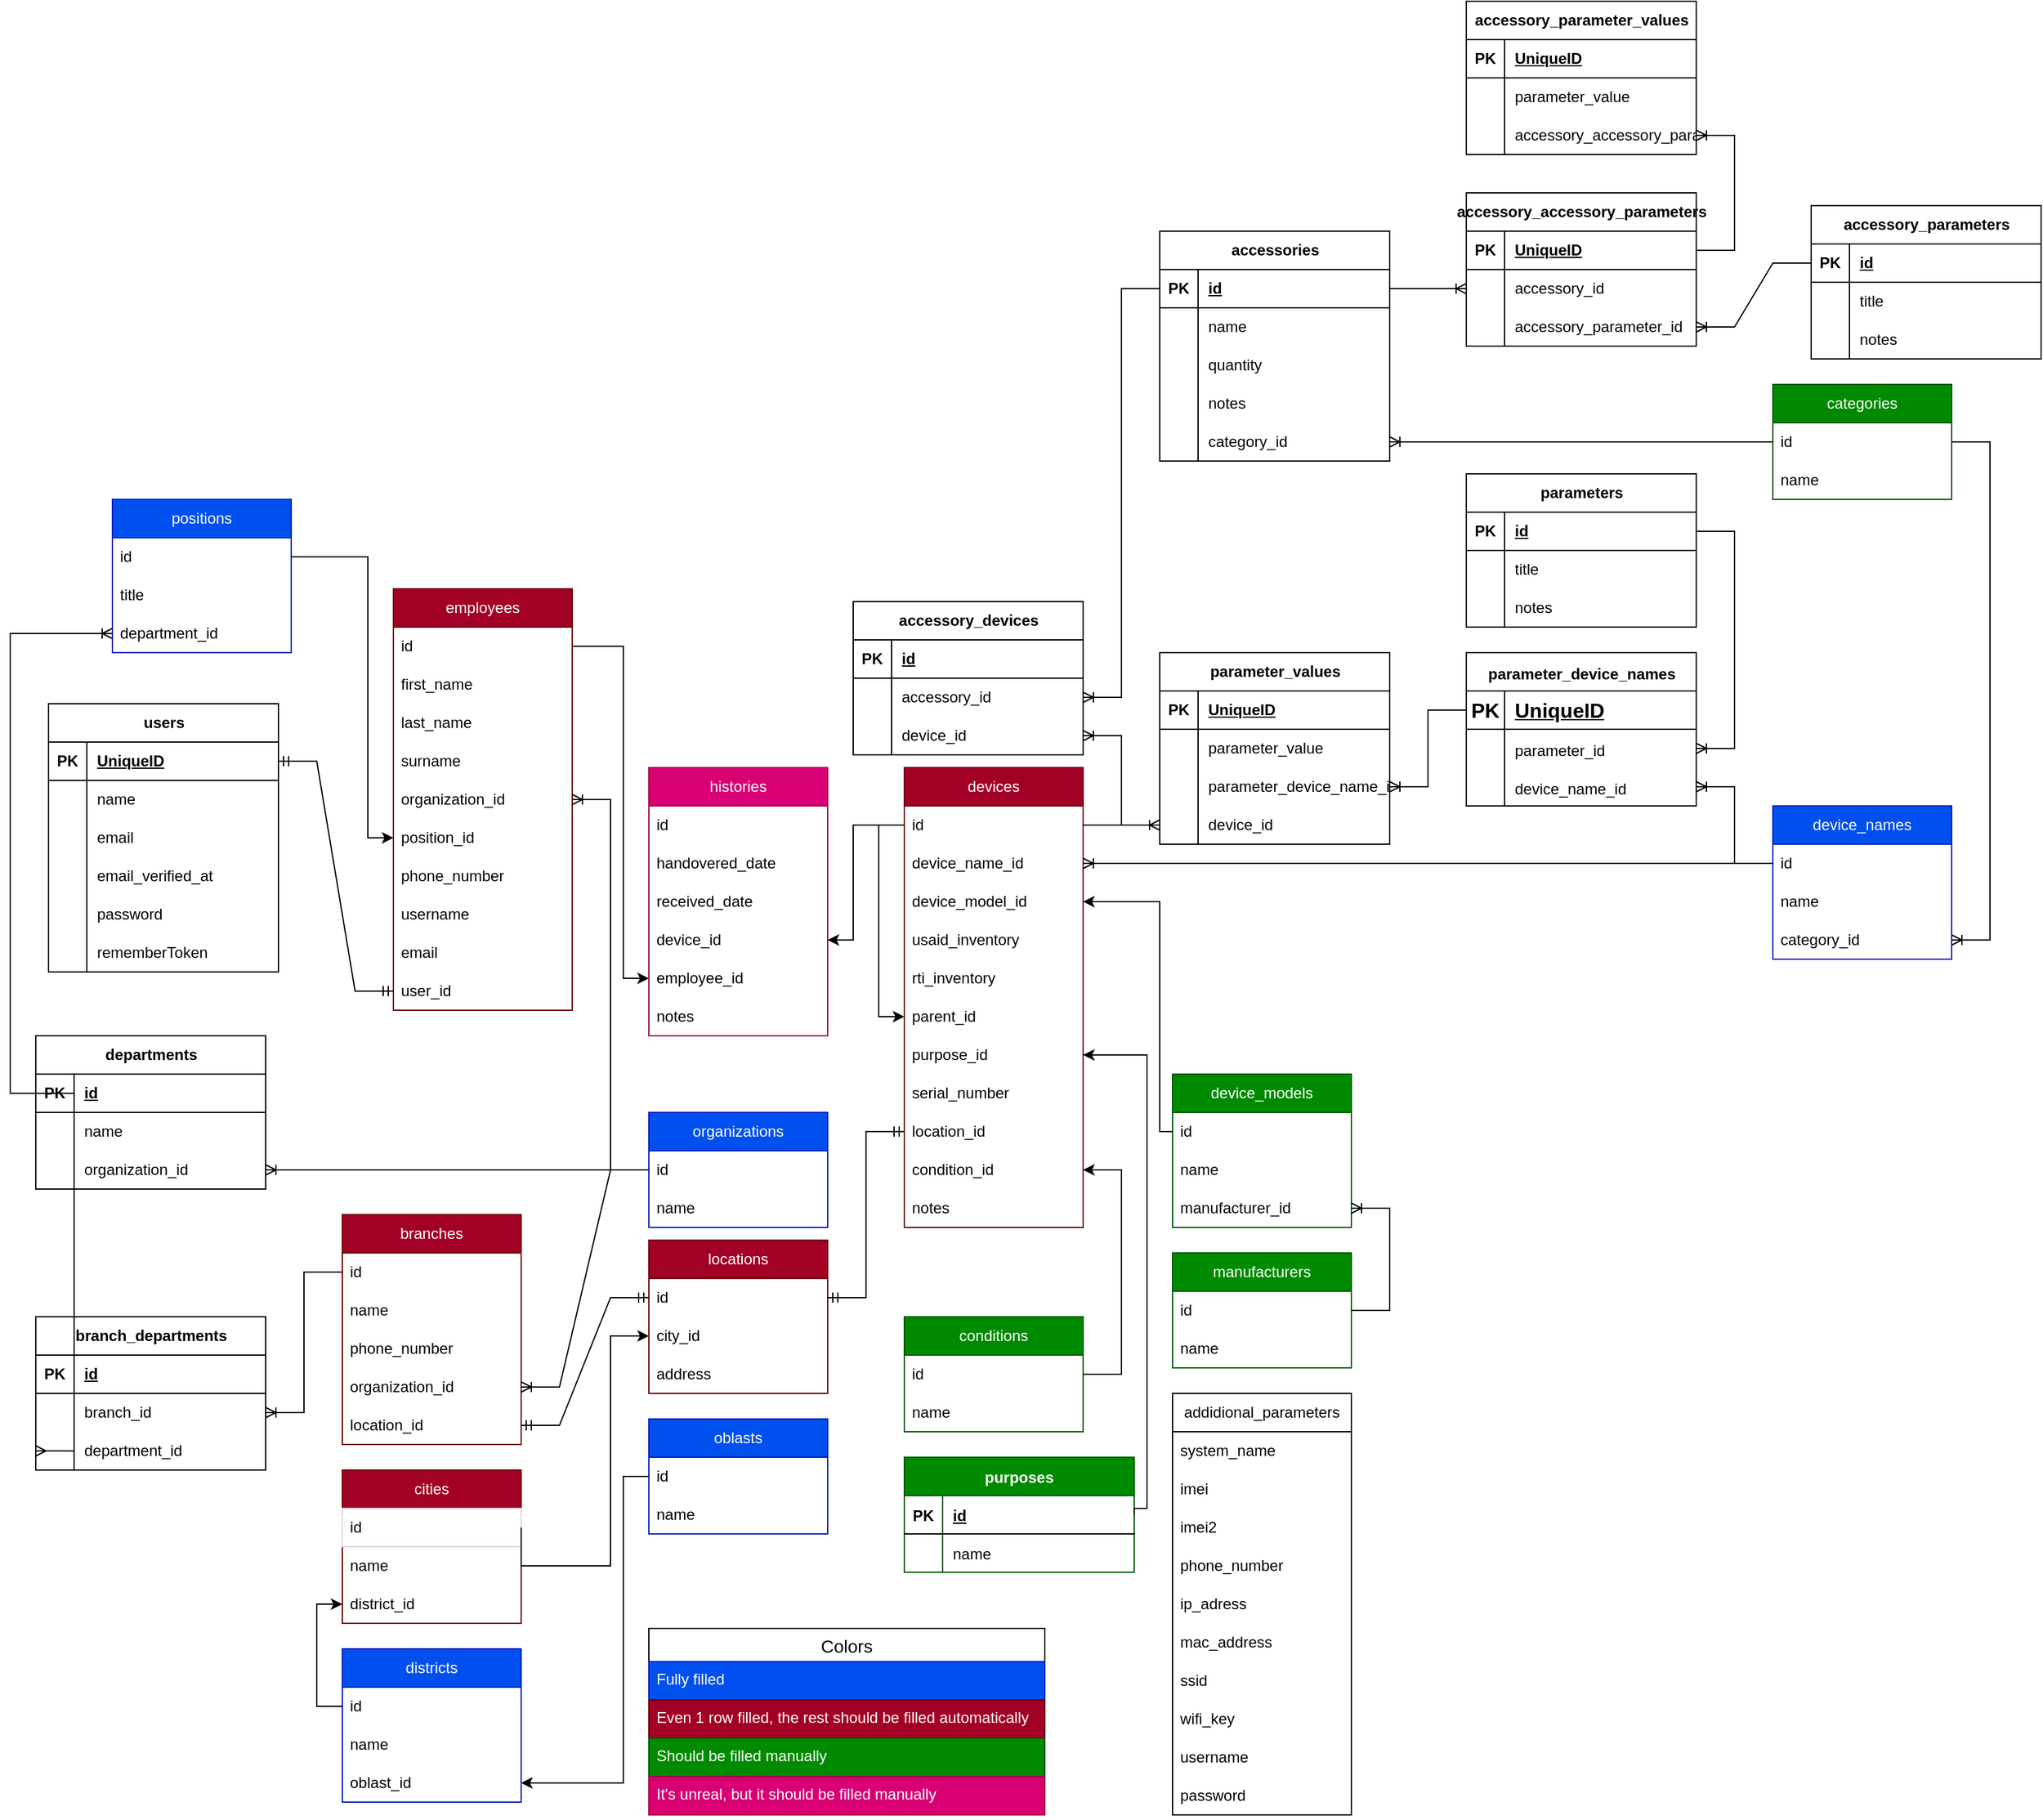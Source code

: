 <mxfile version="21.2.7" type="device">
  <diagram id="0d2q46blv9UqA0cXkcOh" name="Страница 1">
    <mxGraphModel dx="1518" dy="1843" grid="1" gridSize="10" guides="1" tooltips="1" connect="1" arrows="1" fold="1" page="1" pageScale="1" pageWidth="827" pageHeight="1169" math="0" shadow="0">
      <root>
        <mxCell id="0" />
        <mxCell id="1" parent="0" />
        <mxCell id="G7Yswwj6AfS98fs8mo6--1" value="device_models" style="swimlane;fontStyle=0;childLayout=stackLayout;horizontal=1;startSize=30;horizontalStack=0;resizeParent=1;resizeParentMax=0;resizeLast=0;collapsible=1;marginBottom=0;whiteSpace=wrap;html=1;fillColor=#008a00;fontColor=#ffffff;strokeColor=#005700;" parent="1" vertex="1">
          <mxGeometry x="960" y="550" width="140" height="120" as="geometry" />
        </mxCell>
        <mxCell id="G7Yswwj6AfS98fs8mo6--2" value="id" style="text;align=left;verticalAlign=middle;spacingLeft=4;spacingRight=4;overflow=hidden;points=[[0,0.5],[1,0.5]];portConstraint=eastwest;rotatable=0;whiteSpace=wrap;html=1;" parent="G7Yswwj6AfS98fs8mo6--1" vertex="1">
          <mxGeometry y="30" width="140" height="30" as="geometry" />
        </mxCell>
        <mxCell id="MezloRXRg_cvkASM9rGX-1" value="name" style="text;align=left;verticalAlign=middle;spacingLeft=4;spacingRight=4;overflow=hidden;points=[[0,0.5],[1,0.5]];portConstraint=eastwest;rotatable=0;whiteSpace=wrap;html=1;" parent="G7Yswwj6AfS98fs8mo6--1" vertex="1">
          <mxGeometry y="60" width="140" height="30" as="geometry" />
        </mxCell>
        <mxCell id="G7Yswwj6AfS98fs8mo6--3" value="manufacturer_id" style="text;align=left;verticalAlign=middle;spacingLeft=4;spacingRight=4;overflow=hidden;points=[[0,0.5],[1,0.5]];portConstraint=eastwest;rotatable=0;whiteSpace=wrap;html=1;" parent="G7Yswwj6AfS98fs8mo6--1" vertex="1">
          <mxGeometry y="90" width="140" height="30" as="geometry" />
        </mxCell>
        <mxCell id="G7Yswwj6AfS98fs8mo6--9" value="devices" style="swimlane;fontStyle=0;childLayout=stackLayout;horizontal=1;startSize=30;horizontalStack=0;resizeParent=1;resizeParentMax=0;resizeLast=0;collapsible=1;marginBottom=0;whiteSpace=wrap;html=1;fillColor=#a20025;fontColor=#ffffff;strokeColor=#6F0000;" parent="1" vertex="1">
          <mxGeometry x="750" y="310" width="140" height="360" as="geometry" />
        </mxCell>
        <mxCell id="lCSofVDlbzFGuQOiS7Ux-157" style="edgeStyle=orthogonalEdgeStyle;rounded=0;orthogonalLoop=1;jettySize=auto;html=1;exitX=0;exitY=0.5;exitDx=0;exitDy=0;entryX=0;entryY=0.5;entryDx=0;entryDy=0;" parent="G7Yswwj6AfS98fs8mo6--9" source="G7Yswwj6AfS98fs8mo6--10" target="lCSofVDlbzFGuQOiS7Ux-156" edge="1">
          <mxGeometry relative="1" as="geometry" />
        </mxCell>
        <mxCell id="G7Yswwj6AfS98fs8mo6--10" value="id" style="text;align=left;verticalAlign=middle;spacingLeft=4;spacingRight=4;overflow=hidden;points=[[0,0.5],[1,0.5]];portConstraint=eastwest;rotatable=0;whiteSpace=wrap;html=1;" parent="G7Yswwj6AfS98fs8mo6--9" vertex="1">
          <mxGeometry y="30" width="140" height="30" as="geometry" />
        </mxCell>
        <mxCell id="G7Yswwj6AfS98fs8mo6--11" value="device_name_id" style="text;align=left;verticalAlign=middle;spacingLeft=4;spacingRight=4;overflow=hidden;points=[[0,0.5],[1,0.5]];portConstraint=eastwest;rotatable=0;whiteSpace=wrap;html=1;" parent="G7Yswwj6AfS98fs8mo6--9" vertex="1">
          <mxGeometry y="60" width="140" height="30" as="geometry" />
        </mxCell>
        <mxCell id="G7Yswwj6AfS98fs8mo6--18" value="device_model_id" style="text;align=left;verticalAlign=middle;spacingLeft=4;spacingRight=4;overflow=hidden;points=[[0,0.5],[1,0.5]];portConstraint=eastwest;rotatable=0;whiteSpace=wrap;html=1;" parent="G7Yswwj6AfS98fs8mo6--9" vertex="1">
          <mxGeometry y="90" width="140" height="30" as="geometry" />
        </mxCell>
        <mxCell id="G7Yswwj6AfS98fs8mo6--21" value="usaid_inventory" style="text;align=left;verticalAlign=middle;spacingLeft=4;spacingRight=4;overflow=hidden;points=[[0,0.5],[1,0.5]];portConstraint=eastwest;rotatable=0;whiteSpace=wrap;html=1;" parent="G7Yswwj6AfS98fs8mo6--9" vertex="1">
          <mxGeometry y="120" width="140" height="30" as="geometry" />
        </mxCell>
        <mxCell id="G7Yswwj6AfS98fs8mo6--20" value="rti_inventory" style="text;align=left;verticalAlign=middle;spacingLeft=4;spacingRight=4;overflow=hidden;points=[[0,0.5],[1,0.5]];portConstraint=eastwest;rotatable=0;whiteSpace=wrap;html=1;" parent="G7Yswwj6AfS98fs8mo6--9" vertex="1">
          <mxGeometry y="150" width="140" height="30" as="geometry" />
        </mxCell>
        <mxCell id="lCSofVDlbzFGuQOiS7Ux-156" value="parent_id" style="text;align=left;verticalAlign=middle;spacingLeft=4;spacingRight=4;overflow=hidden;points=[[0,0.5],[1,0.5]];portConstraint=eastwest;rotatable=0;whiteSpace=wrap;html=1;fillColor=none;strokeColor=none;" parent="G7Yswwj6AfS98fs8mo6--9" vertex="1">
          <mxGeometry y="180" width="140" height="30" as="geometry" />
        </mxCell>
        <mxCell id="G7Yswwj6AfS98fs8mo6--60" value="purpose_id" style="text;align=left;verticalAlign=middle;spacingLeft=4;spacingRight=4;overflow=hidden;points=[[0,0.5],[1,0.5]];portConstraint=eastwest;rotatable=0;whiteSpace=wrap;html=1;fillColor=none;" parent="G7Yswwj6AfS98fs8mo6--9" vertex="1">
          <mxGeometry y="210" width="140" height="30" as="geometry" />
        </mxCell>
        <mxCell id="GRQuZETUjWmIihbJhSZC-21" value="serial_number" style="text;align=left;verticalAlign=middle;spacingLeft=4;spacingRight=4;overflow=hidden;points=[[0,0.5],[1,0.5]];portConstraint=eastwest;rotatable=0;whiteSpace=wrap;html=1;" parent="G7Yswwj6AfS98fs8mo6--9" vertex="1">
          <mxGeometry y="240" width="140" height="30" as="geometry" />
        </mxCell>
        <mxCell id="GRQuZETUjWmIihbJhSZC-52" value="location_id" style="text;align=left;verticalAlign=middle;spacingLeft=4;spacingRight=4;overflow=hidden;points=[[0,0.5],[1,0.5]];portConstraint=eastwest;rotatable=0;whiteSpace=wrap;html=1;" parent="G7Yswwj6AfS98fs8mo6--9" vertex="1">
          <mxGeometry y="270" width="140" height="30" as="geometry" />
        </mxCell>
        <mxCell id="GRQuZETUjWmIihbJhSZC-55" value="condition_id" style="text;align=left;verticalAlign=middle;spacingLeft=4;spacingRight=4;overflow=hidden;points=[[0,0.5],[1,0.5]];portConstraint=eastwest;rotatable=0;whiteSpace=wrap;html=1;" parent="G7Yswwj6AfS98fs8mo6--9" vertex="1">
          <mxGeometry y="300" width="140" height="30" as="geometry" />
        </mxCell>
        <mxCell id="xoXa2A3d770ycfroQqIN-10" value="notes" style="text;align=left;verticalAlign=middle;spacingLeft=4;spacingRight=4;overflow=hidden;points=[[0,0.5],[1,0.5]];portConstraint=eastwest;rotatable=0;whiteSpace=wrap;html=1;" parent="G7Yswwj6AfS98fs8mo6--9" vertex="1">
          <mxGeometry y="330" width="140" height="30" as="geometry" />
        </mxCell>
        <mxCell id="G7Yswwj6AfS98fs8mo6--13" value="device_names" style="swimlane;fontStyle=0;childLayout=stackLayout;horizontal=1;startSize=30;horizontalStack=0;resizeParent=1;resizeParentMax=0;resizeLast=0;collapsible=1;marginBottom=0;whiteSpace=wrap;html=1;fillColor=#0050ef;fontColor=#ffffff;strokeColor=#001DBC;" parent="1" vertex="1">
          <mxGeometry x="1430" y="340" width="140" height="120" as="geometry" />
        </mxCell>
        <mxCell id="G7Yswwj6AfS98fs8mo6--14" value="id" style="text;align=left;verticalAlign=middle;spacingLeft=4;spacingRight=4;overflow=hidden;points=[[0,0.5],[1,0.5]];portConstraint=eastwest;rotatable=0;whiteSpace=wrap;html=1;" parent="G7Yswwj6AfS98fs8mo6--13" vertex="1">
          <mxGeometry y="30" width="140" height="30" as="geometry" />
        </mxCell>
        <mxCell id="G7Yswwj6AfS98fs8mo6--15" value="name" style="text;align=left;verticalAlign=middle;spacingLeft=4;spacingRight=4;overflow=hidden;points=[[0,0.5],[1,0.5]];portConstraint=eastwest;rotatable=0;whiteSpace=wrap;html=1;" parent="G7Yswwj6AfS98fs8mo6--13" vertex="1">
          <mxGeometry y="60" width="140" height="30" as="geometry" />
        </mxCell>
        <mxCell id="M6h3PacYPSQgskBJD7pR-1" value="category_id" style="text;align=left;verticalAlign=middle;spacingLeft=4;spacingRight=4;overflow=hidden;points=[[0,0.5],[1,0.5]];portConstraint=eastwest;rotatable=0;whiteSpace=wrap;html=1;" parent="G7Yswwj6AfS98fs8mo6--13" vertex="1">
          <mxGeometry y="90" width="140" height="30" as="geometry" />
        </mxCell>
        <mxCell id="G7Yswwj6AfS98fs8mo6--22" value="employees" style="swimlane;fontStyle=0;childLayout=stackLayout;horizontal=1;startSize=30;horizontalStack=0;resizeParent=1;resizeParentMax=0;resizeLast=0;collapsible=1;marginBottom=0;whiteSpace=wrap;html=1;fillColor=#a20025;fontColor=#ffffff;strokeColor=#6F0000;" parent="1" vertex="1">
          <mxGeometry x="350" y="170" width="140" height="330" as="geometry" />
        </mxCell>
        <mxCell id="G7Yswwj6AfS98fs8mo6--23" value="id" style="text;align=left;verticalAlign=middle;spacingLeft=4;spacingRight=4;overflow=hidden;points=[[0,0.5],[1,0.5]];portConstraint=eastwest;rotatable=0;whiteSpace=wrap;html=1;" parent="G7Yswwj6AfS98fs8mo6--22" vertex="1">
          <mxGeometry y="30" width="140" height="30" as="geometry" />
        </mxCell>
        <mxCell id="G7Yswwj6AfS98fs8mo6--24" value="first_name" style="text;align=left;verticalAlign=middle;spacingLeft=4;spacingRight=4;overflow=hidden;points=[[0,0.5],[1,0.5]];portConstraint=eastwest;rotatable=0;whiteSpace=wrap;html=1;" parent="G7Yswwj6AfS98fs8mo6--22" vertex="1">
          <mxGeometry y="60" width="140" height="30" as="geometry" />
        </mxCell>
        <mxCell id="G7Yswwj6AfS98fs8mo6--31" value="last_name" style="text;align=left;verticalAlign=middle;spacingLeft=4;spacingRight=4;overflow=hidden;points=[[0,0.5],[1,0.5]];portConstraint=eastwest;rotatable=0;whiteSpace=wrap;html=1;" parent="G7Yswwj6AfS98fs8mo6--22" vertex="1">
          <mxGeometry y="90" width="140" height="30" as="geometry" />
        </mxCell>
        <mxCell id="G7Yswwj6AfS98fs8mo6--38" value="surname" style="text;align=left;verticalAlign=middle;spacingLeft=4;spacingRight=4;overflow=hidden;points=[[0,0.5],[1,0.5]];portConstraint=eastwest;rotatable=0;whiteSpace=wrap;html=1;" parent="G7Yswwj6AfS98fs8mo6--22" vertex="1">
          <mxGeometry y="120" width="140" height="30" as="geometry" />
        </mxCell>
        <mxCell id="GRQuZETUjWmIihbJhSZC-39" value="organization_id" style="text;align=left;verticalAlign=middle;spacingLeft=4;spacingRight=4;overflow=hidden;points=[[0,0.5],[1,0.5]];portConstraint=eastwest;rotatable=0;whiteSpace=wrap;html=1;" parent="G7Yswwj6AfS98fs8mo6--22" vertex="1">
          <mxGeometry y="150" width="140" height="30" as="geometry" />
        </mxCell>
        <mxCell id="GRQuZETUjWmIihbJhSZC-41" value="position_id" style="text;align=left;verticalAlign=middle;spacingLeft=4;spacingRight=4;overflow=hidden;points=[[0,0.5],[1,0.5]];portConstraint=eastwest;rotatable=0;whiteSpace=wrap;html=1;" parent="G7Yswwj6AfS98fs8mo6--22" vertex="1">
          <mxGeometry y="180" width="140" height="30" as="geometry" />
        </mxCell>
        <mxCell id="G7Yswwj6AfS98fs8mo6--25" value="phone_number" style="text;align=left;verticalAlign=middle;spacingLeft=4;spacingRight=4;overflow=hidden;points=[[0,0.5],[1,0.5]];portConstraint=eastwest;rotatable=0;whiteSpace=wrap;html=1;" parent="G7Yswwj6AfS98fs8mo6--22" vertex="1">
          <mxGeometry y="210" width="140" height="30" as="geometry" />
        </mxCell>
        <mxCell id="9JCfvavjSO8q3Y-DIW90-2" value="username" style="text;align=left;verticalAlign=middle;spacingLeft=4;spacingRight=4;overflow=hidden;points=[[0,0.5],[1,0.5]];portConstraint=eastwest;rotatable=0;whiteSpace=wrap;html=1;" parent="G7Yswwj6AfS98fs8mo6--22" vertex="1">
          <mxGeometry y="240" width="140" height="30" as="geometry" />
        </mxCell>
        <mxCell id="9JCfvavjSO8q3Y-DIW90-3" value="email" style="text;align=left;verticalAlign=middle;spacingLeft=4;spacingRight=4;overflow=hidden;points=[[0,0.5],[1,0.5]];portConstraint=eastwest;rotatable=0;whiteSpace=wrap;html=1;" parent="G7Yswwj6AfS98fs8mo6--22" vertex="1">
          <mxGeometry y="270" width="140" height="30" as="geometry" />
        </mxCell>
        <mxCell id="dG7xVJpvflaoLP_u73oo-16" value="user_id" style="text;align=left;verticalAlign=middle;spacingLeft=4;spacingRight=4;overflow=hidden;points=[[0,0.5],[1,0.5]];portConstraint=eastwest;rotatable=0;whiteSpace=wrap;html=1;" parent="G7Yswwj6AfS98fs8mo6--22" vertex="1">
          <mxGeometry y="300" width="140" height="30" as="geometry" />
        </mxCell>
        <mxCell id="G7Yswwj6AfS98fs8mo6--34" value="manufacturers" style="swimlane;fontStyle=0;childLayout=stackLayout;horizontal=1;startSize=30;horizontalStack=0;resizeParent=1;resizeParentMax=0;resizeLast=0;collapsible=1;marginBottom=0;whiteSpace=wrap;html=1;fillColor=#008a00;fontColor=#ffffff;strokeColor=#005700;" parent="1" vertex="1">
          <mxGeometry x="960" y="690" width="140" height="90" as="geometry" />
        </mxCell>
        <mxCell id="G7Yswwj6AfS98fs8mo6--35" value="id" style="text;align=left;verticalAlign=middle;spacingLeft=4;spacingRight=4;overflow=hidden;points=[[0,0.5],[1,0.5]];portConstraint=eastwest;rotatable=0;whiteSpace=wrap;html=1;" parent="G7Yswwj6AfS98fs8mo6--34" vertex="1">
          <mxGeometry y="30" width="140" height="30" as="geometry" />
        </mxCell>
        <mxCell id="G7Yswwj6AfS98fs8mo6--36" value="name" style="text;align=left;verticalAlign=middle;spacingLeft=4;spacingRight=4;overflow=hidden;points=[[0,0.5],[1,0.5]];portConstraint=eastwest;rotatable=0;whiteSpace=wrap;html=1;" parent="G7Yswwj6AfS98fs8mo6--34" vertex="1">
          <mxGeometry y="60" width="140" height="30" as="geometry" />
        </mxCell>
        <mxCell id="G7Yswwj6AfS98fs8mo6--41" value="districts" style="swimlane;fontStyle=0;childLayout=stackLayout;horizontal=1;startSize=30;horizontalStack=0;resizeParent=1;resizeParentMax=0;resizeLast=0;collapsible=1;marginBottom=0;whiteSpace=wrap;html=1;fillColor=#0050ef;fontColor=#ffffff;strokeColor=#001DBC;" parent="1" vertex="1">
          <mxGeometry x="310" y="1000" width="140" height="120" as="geometry" />
        </mxCell>
        <mxCell id="G7Yswwj6AfS98fs8mo6--42" value="id" style="text;align=left;verticalAlign=middle;spacingLeft=4;spacingRight=4;overflow=hidden;points=[[0,0.5],[1,0.5]];portConstraint=eastwest;rotatable=0;whiteSpace=wrap;html=1;" parent="G7Yswwj6AfS98fs8mo6--41" vertex="1">
          <mxGeometry y="30" width="140" height="30" as="geometry" />
        </mxCell>
        <mxCell id="lCSofVDlbzFGuQOiS7Ux-152" value="name" style="text;align=left;verticalAlign=middle;spacingLeft=4;spacingRight=4;overflow=hidden;points=[[0,0.5],[1,0.5]];portConstraint=eastwest;rotatable=0;whiteSpace=wrap;html=1;" parent="G7Yswwj6AfS98fs8mo6--41" vertex="1">
          <mxGeometry y="60" width="140" height="30" as="geometry" />
        </mxCell>
        <mxCell id="G7Yswwj6AfS98fs8mo6--43" value="oblast_id" style="text;align=left;verticalAlign=middle;spacingLeft=4;spacingRight=4;overflow=hidden;points=[[0,0.5],[1,0.5]];portConstraint=eastwest;rotatable=0;whiteSpace=wrap;html=1;" parent="G7Yswwj6AfS98fs8mo6--41" vertex="1">
          <mxGeometry y="90" width="140" height="30" as="geometry" />
        </mxCell>
        <mxCell id="G7Yswwj6AfS98fs8mo6--45" value="cities" style="swimlane;fontStyle=0;childLayout=stackLayout;horizontal=1;startSize=30;horizontalStack=0;resizeParent=1;resizeParentMax=0;resizeLast=0;collapsible=1;marginBottom=0;whiteSpace=wrap;html=1;fillColor=#a20025;fontColor=#ffffff;strokeColor=#6F0000;" parent="1" vertex="1">
          <mxGeometry x="310" y="860" width="140" height="120" as="geometry" />
        </mxCell>
        <mxCell id="G7Yswwj6AfS98fs8mo6--46" value="id" style="text;align=left;verticalAlign=middle;spacingLeft=4;spacingRight=4;overflow=hidden;points=[[0,0.5],[1,0.5]];portConstraint=eastwest;rotatable=0;whiteSpace=wrap;html=1;strokeColor=#E6D0DE;" parent="G7Yswwj6AfS98fs8mo6--45" vertex="1">
          <mxGeometry y="30" width="140" height="30" as="geometry" />
        </mxCell>
        <mxCell id="lCSofVDlbzFGuQOiS7Ux-154" value="name" style="text;align=left;verticalAlign=middle;spacingLeft=4;spacingRight=4;overflow=hidden;points=[[0,0.5],[1,0.5]];portConstraint=eastwest;rotatable=0;whiteSpace=wrap;html=1;" parent="G7Yswwj6AfS98fs8mo6--45" vertex="1">
          <mxGeometry y="60" width="140" height="30" as="geometry" />
        </mxCell>
        <mxCell id="G7Yswwj6AfS98fs8mo6--47" value="district_id" style="text;align=left;verticalAlign=middle;spacingLeft=4;spacingRight=4;overflow=hidden;points=[[0,0.5],[1,0.5]];portConstraint=eastwest;rotatable=0;whiteSpace=wrap;html=1;" parent="G7Yswwj6AfS98fs8mo6--45" vertex="1">
          <mxGeometry y="90" width="140" height="30" as="geometry" />
        </mxCell>
        <mxCell id="G7Yswwj6AfS98fs8mo6--52" value="conditions" style="swimlane;fontStyle=0;childLayout=stackLayout;horizontal=1;startSize=30;horizontalStack=0;resizeParent=1;resizeParentMax=0;resizeLast=0;collapsible=1;marginBottom=0;whiteSpace=wrap;html=1;fillColor=#008a00;fontColor=#ffffff;strokeColor=#005700;" parent="1" vertex="1">
          <mxGeometry x="750" y="740" width="140" height="90" as="geometry" />
        </mxCell>
        <mxCell id="G7Yswwj6AfS98fs8mo6--53" value="id" style="text;align=left;verticalAlign=middle;spacingLeft=4;spacingRight=4;overflow=hidden;points=[[0,0.5],[1,0.5]];portConstraint=eastwest;rotatable=0;whiteSpace=wrap;html=1;" parent="G7Yswwj6AfS98fs8mo6--52" vertex="1">
          <mxGeometry y="30" width="140" height="30" as="geometry" />
        </mxCell>
        <mxCell id="G7Yswwj6AfS98fs8mo6--54" value="name" style="text;align=left;verticalAlign=middle;spacingLeft=4;spacingRight=4;overflow=hidden;points=[[0,0.5],[1,0.5]];portConstraint=eastwest;rotatable=0;whiteSpace=wrap;html=1;" parent="G7Yswwj6AfS98fs8mo6--52" vertex="1">
          <mxGeometry y="60" width="140" height="30" as="geometry" />
        </mxCell>
        <mxCell id="vH3xZPw-VtNh7Vmesx8j-10" value="categories" style="swimlane;fontStyle=0;childLayout=stackLayout;horizontal=1;startSize=30;horizontalStack=0;resizeParent=1;resizeParentMax=0;resizeLast=0;collapsible=1;marginBottom=0;whiteSpace=wrap;html=1;fillColor=#008a00;fontColor=#ffffff;strokeColor=#005700;" parent="1" vertex="1">
          <mxGeometry x="1430" y="10" width="140" height="90" as="geometry" />
        </mxCell>
        <mxCell id="vH3xZPw-VtNh7Vmesx8j-11" value="id" style="text;align=left;verticalAlign=middle;spacingLeft=4;spacingRight=4;overflow=hidden;points=[[0,0.5],[1,0.5]];portConstraint=eastwest;rotatable=0;whiteSpace=wrap;html=1;" parent="vH3xZPw-VtNh7Vmesx8j-10" vertex="1">
          <mxGeometry y="30" width="140" height="30" as="geometry" />
        </mxCell>
        <mxCell id="vH3xZPw-VtNh7Vmesx8j-12" value="name" style="text;align=left;verticalAlign=middle;spacingLeft=4;spacingRight=4;overflow=hidden;points=[[0,0.5],[1,0.5]];portConstraint=eastwest;rotatable=0;whiteSpace=wrap;html=1;" parent="vH3xZPw-VtNh7Vmesx8j-10" vertex="1">
          <mxGeometry y="60" width="140" height="30" as="geometry" />
        </mxCell>
        <mxCell id="GRQuZETUjWmIihbJhSZC-1" value="organizations" style="swimlane;fontStyle=0;childLayout=stackLayout;horizontal=1;startSize=30;horizontalStack=0;resizeParent=1;resizeParentMax=0;resizeLast=0;collapsible=1;marginBottom=0;whiteSpace=wrap;html=1;fillColor=#0050ef;fontColor=#ffffff;strokeColor=#001DBC;" parent="1" vertex="1">
          <mxGeometry x="550" y="580" width="140" height="90" as="geometry" />
        </mxCell>
        <mxCell id="GRQuZETUjWmIihbJhSZC-2" value="id" style="text;align=left;verticalAlign=middle;spacingLeft=4;spacingRight=4;overflow=hidden;points=[[0,0.5],[1,0.5]];portConstraint=eastwest;rotatable=0;whiteSpace=wrap;html=1;" parent="GRQuZETUjWmIihbJhSZC-1" vertex="1">
          <mxGeometry y="30" width="140" height="30" as="geometry" />
        </mxCell>
        <mxCell id="GRQuZETUjWmIihbJhSZC-3" value="name" style="text;align=left;verticalAlign=middle;spacingLeft=4;spacingRight=4;overflow=hidden;points=[[0,0.5],[1,0.5]];portConstraint=eastwest;rotatable=0;whiteSpace=wrap;html=1;" parent="GRQuZETUjWmIihbJhSZC-1" vertex="1">
          <mxGeometry y="60" width="140" height="30" as="geometry" />
        </mxCell>
        <mxCell id="GRQuZETUjWmIihbJhSZC-17" value="positions" style="swimlane;fontStyle=0;childLayout=stackLayout;horizontal=1;startSize=30;horizontalStack=0;resizeParent=1;resizeParentMax=0;resizeLast=0;collapsible=1;marginBottom=0;whiteSpace=wrap;html=1;fillColor=#0050ef;fontColor=#ffffff;strokeColor=#001DBC;" parent="1" vertex="1">
          <mxGeometry x="130" y="100" width="140" height="120" as="geometry" />
        </mxCell>
        <mxCell id="GRQuZETUjWmIihbJhSZC-18" value="id" style="text;align=left;verticalAlign=middle;spacingLeft=4;spacingRight=4;overflow=hidden;points=[[0,0.5],[1,0.5]];portConstraint=eastwest;rotatable=0;whiteSpace=wrap;html=1;" parent="GRQuZETUjWmIihbJhSZC-17" vertex="1">
          <mxGeometry y="30" width="140" height="30" as="geometry" />
        </mxCell>
        <mxCell id="GRQuZETUjWmIihbJhSZC-19" value="title" style="text;align=left;verticalAlign=middle;spacingLeft=4;spacingRight=4;overflow=hidden;points=[[0,0.5],[1,0.5]];portConstraint=eastwest;rotatable=0;whiteSpace=wrap;html=1;" parent="GRQuZETUjWmIihbJhSZC-17" vertex="1">
          <mxGeometry y="60" width="140" height="30" as="geometry" />
        </mxCell>
        <mxCell id="nRBspSdBg2Jbrlvb4IzP-19" value="department_id" style="text;align=left;verticalAlign=middle;spacingLeft=4;spacingRight=4;overflow=hidden;points=[[0,0.5],[1,0.5]];portConstraint=eastwest;rotatable=0;whiteSpace=wrap;html=1;" parent="GRQuZETUjWmIihbJhSZC-17" vertex="1">
          <mxGeometry y="90" width="140" height="30" as="geometry" />
        </mxCell>
        <mxCell id="GRQuZETUjWmIihbJhSZC-22" value="histories" style="swimlane;fontStyle=0;childLayout=stackLayout;horizontal=1;startSize=30;horizontalStack=0;resizeParent=1;resizeParentMax=0;resizeLast=0;collapsible=1;marginBottom=0;whiteSpace=wrap;html=1;fillColor=#d80073;fontColor=#ffffff;strokeColor=#A50040;" parent="1" vertex="1">
          <mxGeometry x="550" y="310" width="140" height="210" as="geometry" />
        </mxCell>
        <mxCell id="GRQuZETUjWmIihbJhSZC-23" value="id" style="text;align=left;verticalAlign=middle;spacingLeft=4;spacingRight=4;overflow=hidden;points=[[0,0.5],[1,0.5]];portConstraint=eastwest;rotatable=0;whiteSpace=wrap;html=1;" parent="GRQuZETUjWmIihbJhSZC-22" vertex="1">
          <mxGeometry y="30" width="140" height="30" as="geometry" />
        </mxCell>
        <mxCell id="GRQuZETUjWmIihbJhSZC-24" value="handovered_date" style="text;align=left;verticalAlign=middle;spacingLeft=4;spacingRight=4;overflow=hidden;points=[[0,0.5],[1,0.5]];portConstraint=eastwest;rotatable=0;whiteSpace=wrap;html=1;" parent="GRQuZETUjWmIihbJhSZC-22" vertex="1">
          <mxGeometry y="60" width="140" height="30" as="geometry" />
        </mxCell>
        <mxCell id="GRQuZETUjWmIihbJhSZC-27" value="received_date" style="text;align=left;verticalAlign=middle;spacingLeft=4;spacingRight=4;overflow=hidden;points=[[0,0.5],[1,0.5]];portConstraint=eastwest;rotatable=0;whiteSpace=wrap;html=1;" parent="GRQuZETUjWmIihbJhSZC-22" vertex="1">
          <mxGeometry y="90" width="140" height="30" as="geometry" />
        </mxCell>
        <mxCell id="GRQuZETUjWmIihbJhSZC-30" value="&lt;span style=&quot;text-align: center;&quot;&gt;device_id&lt;/span&gt;" style="text;align=left;verticalAlign=middle;spacingLeft=4;spacingRight=4;overflow=hidden;points=[[0,0.5],[1,0.5]];portConstraint=eastwest;rotatable=0;whiteSpace=wrap;html=1;" parent="GRQuZETUjWmIihbJhSZC-22" vertex="1">
          <mxGeometry y="120" width="140" height="30" as="geometry" />
        </mxCell>
        <mxCell id="GRQuZETUjWmIihbJhSZC-31" value="&lt;span style=&quot;text-align: center;&quot;&gt;employee_id&lt;/span&gt;" style="text;align=left;verticalAlign=middle;spacingLeft=4;spacingRight=4;overflow=hidden;points=[[0,0.5],[1,0.5]];portConstraint=eastwest;rotatable=0;whiteSpace=wrap;html=1;" parent="GRQuZETUjWmIihbJhSZC-22" vertex="1">
          <mxGeometry y="150" width="140" height="30" as="geometry" />
        </mxCell>
        <mxCell id="GRQuZETUjWmIihbJhSZC-26" value="&lt;span style=&quot;text-align: center;&quot;&gt;notes&lt;/span&gt;" style="text;align=left;verticalAlign=middle;spacingLeft=4;spacingRight=4;overflow=hidden;points=[[0,0.5],[1,0.5]];portConstraint=eastwest;rotatable=0;whiteSpace=wrap;html=1;" parent="GRQuZETUjWmIihbJhSZC-22" vertex="1">
          <mxGeometry y="180" width="140" height="30" as="geometry" />
        </mxCell>
        <mxCell id="GRQuZETUjWmIihbJhSZC-37" style="edgeStyle=orthogonalEdgeStyle;rounded=0;orthogonalLoop=1;jettySize=auto;html=1;exitX=0;exitY=0.5;exitDx=0;exitDy=0;entryX=1;entryY=0.5;entryDx=0;entryDy=0;" parent="1" source="G7Yswwj6AfS98fs8mo6--10" target="GRQuZETUjWmIihbJhSZC-30" edge="1">
          <mxGeometry relative="1" as="geometry">
            <Array as="points">
              <mxPoint x="710" y="355" />
              <mxPoint x="710" y="445" />
            </Array>
          </mxGeometry>
        </mxCell>
        <mxCell id="GRQuZETUjWmIihbJhSZC-38" style="edgeStyle=orthogonalEdgeStyle;rounded=0;orthogonalLoop=1;jettySize=auto;html=1;exitX=1;exitY=0.5;exitDx=0;exitDy=0;entryX=0;entryY=0.5;entryDx=0;entryDy=0;" parent="1" source="G7Yswwj6AfS98fs8mo6--23" target="GRQuZETUjWmIihbJhSZC-31" edge="1">
          <mxGeometry relative="1" as="geometry">
            <Array as="points">
              <mxPoint x="530" y="215" />
              <mxPoint x="530" y="475" />
            </Array>
          </mxGeometry>
        </mxCell>
        <mxCell id="GRQuZETUjWmIihbJhSZC-42" value="locations" style="swimlane;fontStyle=0;childLayout=stackLayout;horizontal=1;startSize=30;horizontalStack=0;resizeParent=1;resizeParentMax=0;resizeLast=0;collapsible=1;marginBottom=0;whiteSpace=wrap;html=1;fillColor=#a20025;fontColor=#ffffff;strokeColor=#6F0000;" parent="1" vertex="1">
          <mxGeometry x="550" y="680" width="140" height="120" as="geometry" />
        </mxCell>
        <mxCell id="GRQuZETUjWmIihbJhSZC-43" value="id" style="text;align=left;verticalAlign=middle;spacingLeft=4;spacingRight=4;overflow=hidden;points=[[0,0.5],[1,0.5]];portConstraint=eastwest;rotatable=0;whiteSpace=wrap;html=1;" parent="GRQuZETUjWmIihbJhSZC-42" vertex="1">
          <mxGeometry y="30" width="140" height="30" as="geometry" />
        </mxCell>
        <mxCell id="GRQuZETUjWmIihbJhSZC-46" value="city_id" style="text;align=left;verticalAlign=middle;spacingLeft=4;spacingRight=4;overflow=hidden;points=[[0,0.5],[1,0.5]];portConstraint=eastwest;rotatable=0;whiteSpace=wrap;html=1;" parent="GRQuZETUjWmIihbJhSZC-42" vertex="1">
          <mxGeometry y="60" width="140" height="30" as="geometry" />
        </mxCell>
        <mxCell id="GRQuZETUjWmIihbJhSZC-47" value="address" style="text;align=left;verticalAlign=middle;spacingLeft=4;spacingRight=4;overflow=hidden;points=[[0,0.5],[1,0.5]];portConstraint=eastwest;rotatable=0;whiteSpace=wrap;html=1;" parent="GRQuZETUjWmIihbJhSZC-42" vertex="1">
          <mxGeometry y="90" width="140" height="30" as="geometry" />
        </mxCell>
        <mxCell id="GRQuZETUjWmIihbJhSZC-54" style="rounded=0;orthogonalLoop=1;jettySize=auto;html=1;exitX=0;exitY=0.5;exitDx=0;exitDy=0;entryX=1;entryY=0.5;entryDx=0;entryDy=0;edgeStyle=orthogonalEdgeStyle;" parent="1" source="G7Yswwj6AfS98fs8mo6--2" target="G7Yswwj6AfS98fs8mo6--18" edge="1">
          <mxGeometry relative="1" as="geometry">
            <Array as="points">
              <mxPoint x="950" y="595" />
              <mxPoint x="950" y="415" />
            </Array>
          </mxGeometry>
        </mxCell>
        <mxCell id="GRQuZETUjWmIihbJhSZC-56" style="edgeStyle=orthogonalEdgeStyle;rounded=0;orthogonalLoop=1;jettySize=auto;html=1;exitX=1;exitY=0.5;exitDx=0;exitDy=0;entryX=1;entryY=0.5;entryDx=0;entryDy=0;" parent="1" source="G7Yswwj6AfS98fs8mo6--53" target="GRQuZETUjWmIihbJhSZC-55" edge="1">
          <mxGeometry relative="1" as="geometry">
            <Array as="points">
              <mxPoint x="920" y="785" />
              <mxPoint x="920" y="625" />
            </Array>
          </mxGeometry>
        </mxCell>
        <mxCell id="GRQuZETUjWmIihbJhSZC-57" value="branches" style="swimlane;fontStyle=0;childLayout=stackLayout;horizontal=1;startSize=30;horizontalStack=0;resizeParent=1;resizeParentMax=0;resizeLast=0;collapsible=1;marginBottom=0;whiteSpace=wrap;html=1;fillColor=#a20025;fontColor=#ffffff;strokeColor=#6F0000;" parent="1" vertex="1">
          <mxGeometry x="310" y="660" width="140" height="180" as="geometry" />
        </mxCell>
        <mxCell id="GRQuZETUjWmIihbJhSZC-58" value="id" style="text;align=left;verticalAlign=middle;spacingLeft=4;spacingRight=4;overflow=hidden;points=[[0,0.5],[1,0.5]];portConstraint=eastwest;rotatable=0;whiteSpace=wrap;html=1;" parent="GRQuZETUjWmIihbJhSZC-57" vertex="1">
          <mxGeometry y="30" width="140" height="30" as="geometry" />
        </mxCell>
        <mxCell id="GRQuZETUjWmIihbJhSZC-59" value="name" style="text;align=left;verticalAlign=middle;spacingLeft=4;spacingRight=4;overflow=hidden;points=[[0,0.5],[1,0.5]];portConstraint=eastwest;rotatable=0;whiteSpace=wrap;html=1;" parent="GRQuZETUjWmIihbJhSZC-57" vertex="1">
          <mxGeometry y="60" width="140" height="30" as="geometry" />
        </mxCell>
        <mxCell id="GRQuZETUjWmIihbJhSZC-64" value="phone_number" style="text;align=left;verticalAlign=middle;spacingLeft=4;spacingRight=4;overflow=hidden;points=[[0,0.5],[1,0.5]];portConstraint=eastwest;rotatable=0;whiteSpace=wrap;html=1;" parent="GRQuZETUjWmIihbJhSZC-57" vertex="1">
          <mxGeometry y="90" width="140" height="30" as="geometry" />
        </mxCell>
        <mxCell id="GRQuZETUjWmIihbJhSZC-62" value="&lt;span style=&quot;text-align: center;&quot;&gt;organization_id&lt;/span&gt;" style="text;align=left;verticalAlign=middle;spacingLeft=4;spacingRight=4;overflow=hidden;points=[[0,0.5],[1,0.5]];portConstraint=eastwest;rotatable=0;whiteSpace=wrap;html=1;" parent="GRQuZETUjWmIihbJhSZC-57" vertex="1">
          <mxGeometry y="120" width="140" height="30" as="geometry" />
        </mxCell>
        <mxCell id="GRQuZETUjWmIihbJhSZC-60" value="location_id" style="text;align=left;verticalAlign=middle;spacingLeft=4;spacingRight=4;overflow=hidden;points=[[0,0.5],[1,0.5]];portConstraint=eastwest;rotatable=0;whiteSpace=wrap;html=1;" parent="GRQuZETUjWmIihbJhSZC-57" vertex="1">
          <mxGeometry y="150" width="140" height="30" as="geometry" />
        </mxCell>
        <mxCell id="lCSofVDlbzFGuQOiS7Ux-3" style="edgeStyle=orthogonalEdgeStyle;rounded=0;orthogonalLoop=1;jettySize=auto;html=1;exitX=1;exitY=0.5;exitDx=0;exitDy=0;entryX=0;entryY=0.5;entryDx=0;entryDy=0;" parent="1" source="GRQuZETUjWmIihbJhSZC-18" target="GRQuZETUjWmIihbJhSZC-41" edge="1">
          <mxGeometry relative="1" as="geometry">
            <Array as="points">
              <mxPoint x="330" y="145" />
              <mxPoint x="330" y="365" />
            </Array>
          </mxGeometry>
        </mxCell>
        <mxCell id="G7Yswwj6AfS98fs8mo6--26" value="oblasts" style="swimlane;fontStyle=0;childLayout=stackLayout;horizontal=1;startSize=30;horizontalStack=0;resizeParent=1;resizeParentMax=0;resizeLast=0;collapsible=1;marginBottom=0;whiteSpace=wrap;html=1;fillColor=#0050ef;fontColor=#ffffff;strokeColor=#001DBC;" parent="1" vertex="1">
          <mxGeometry x="550" y="820" width="140" height="90" as="geometry" />
        </mxCell>
        <mxCell id="G7Yswwj6AfS98fs8mo6--27" value="id" style="text;align=left;verticalAlign=middle;spacingLeft=4;spacingRight=4;overflow=hidden;points=[[0,0.5],[1,0.5]];portConstraint=eastwest;rotatable=0;whiteSpace=wrap;html=1;" parent="G7Yswwj6AfS98fs8mo6--26" vertex="1">
          <mxGeometry y="30" width="140" height="30" as="geometry" />
        </mxCell>
        <mxCell id="G7Yswwj6AfS98fs8mo6--28" value="name" style="text;align=left;verticalAlign=middle;spacingLeft=4;spacingRight=4;overflow=hidden;points=[[0,0.5],[1,0.5]];portConstraint=eastwest;rotatable=0;whiteSpace=wrap;html=1;" parent="G7Yswwj6AfS98fs8mo6--26" vertex="1">
          <mxGeometry y="60" width="140" height="30" as="geometry" />
        </mxCell>
        <mxCell id="lCSofVDlbzFGuQOiS7Ux-8" style="edgeStyle=orthogonalEdgeStyle;rounded=0;orthogonalLoop=1;jettySize=auto;html=1;exitX=1;exitY=0.5;exitDx=0;exitDy=0;entryX=0;entryY=0.5;entryDx=0;entryDy=0;" parent="1" source="G7Yswwj6AfS98fs8mo6--46" target="GRQuZETUjWmIihbJhSZC-46" edge="1">
          <mxGeometry relative="1" as="geometry">
            <Array as="points">
              <mxPoint x="520" y="935" />
              <mxPoint x="520" y="755" />
            </Array>
          </mxGeometry>
        </mxCell>
        <mxCell id="lCSofVDlbzFGuQOiS7Ux-155" style="edgeStyle=orthogonalEdgeStyle;rounded=0;orthogonalLoop=1;jettySize=auto;html=1;exitX=0;exitY=0.5;exitDx=0;exitDy=0;entryX=0;entryY=0.5;entryDx=0;entryDy=0;" parent="1" source="G7Yswwj6AfS98fs8mo6--42" target="G7Yswwj6AfS98fs8mo6--47" edge="1">
          <mxGeometry relative="1" as="geometry" />
        </mxCell>
        <mxCell id="lCSofVDlbzFGuQOiS7Ux-159" style="edgeStyle=orthogonalEdgeStyle;rounded=0;orthogonalLoop=1;jettySize=auto;html=1;exitX=0;exitY=0.5;exitDx=0;exitDy=0;entryX=1;entryY=0.5;entryDx=0;entryDy=0;" parent="1" source="G7Yswwj6AfS98fs8mo6--27" target="G7Yswwj6AfS98fs8mo6--43" edge="1">
          <mxGeometry relative="1" as="geometry">
            <Array as="points">
              <mxPoint x="530" y="865" />
              <mxPoint x="530" y="1105" />
            </Array>
          </mxGeometry>
        </mxCell>
        <mxCell id="NYg2g-GMYENoIfYgoslu-1" value="Colors" style="swimlane;fontStyle=0;childLayout=stackLayout;horizontal=1;startSize=26;horizontalStack=0;resizeParent=1;resizeParentMax=0;resizeLast=0;collapsible=1;marginBottom=0;align=center;fontSize=14;" parent="1" vertex="1">
          <mxGeometry x="550" y="984" width="310" height="146" as="geometry" />
        </mxCell>
        <mxCell id="NYg2g-GMYENoIfYgoslu-2" value="Fully filled" style="text;strokeColor=#001DBC;fillColor=#0050ef;spacingLeft=4;spacingRight=4;overflow=hidden;rotatable=0;points=[[0,0.5],[1,0.5]];portConstraint=eastwest;fontSize=12;fontColor=#ffffff;" parent="NYg2g-GMYENoIfYgoslu-1" vertex="1">
          <mxGeometry y="26" width="310" height="30" as="geometry" />
        </mxCell>
        <mxCell id="NYg2g-GMYENoIfYgoslu-3" value="Even 1 row filled, the rest should be filled automatically" style="text;strokeColor=#6F0000;fillColor=#a20025;spacingLeft=4;spacingRight=4;overflow=hidden;rotatable=0;points=[[0,0.5],[1,0.5]];portConstraint=eastwest;fontSize=12;fontColor=#ffffff;" parent="NYg2g-GMYENoIfYgoslu-1" vertex="1">
          <mxGeometry y="56" width="310" height="30" as="geometry" />
        </mxCell>
        <mxCell id="NYg2g-GMYENoIfYgoslu-5" value="Should be filled manually" style="text;strokeColor=#005700;fillColor=#008a00;spacingLeft=4;spacingRight=4;overflow=hidden;rotatable=0;points=[[0,0.5],[1,0.5]];portConstraint=eastwest;fontSize=12;fontColor=#ffffff;" parent="NYg2g-GMYENoIfYgoslu-1" vertex="1">
          <mxGeometry y="86" width="310" height="30" as="geometry" />
        </mxCell>
        <mxCell id="NYg2g-GMYENoIfYgoslu-4" value="It&#39;s unreal, but it should be filled manually" style="text;strokeColor=#A50040;fillColor=#d80073;spacingLeft=4;spacingRight=4;overflow=hidden;rotatable=0;points=[[0,0.5],[1,0.5]];portConstraint=eastwest;fontSize=12;fontColor=#ffffff;" parent="NYg2g-GMYENoIfYgoslu-1" vertex="1">
          <mxGeometry y="116" width="310" height="30" as="geometry" />
        </mxCell>
        <mxCell id="IFYDyk9rqU8O4Fa9nJC_-1" value="purposes" style="shape=table;startSize=30;container=1;collapsible=1;childLayout=tableLayout;fixedRows=1;rowLines=0;fontStyle=1;align=center;resizeLast=1;fillColor=#008a00;fontColor=#ffffff;strokeColor=#005700;" parent="1" vertex="1">
          <mxGeometry x="750" y="850" width="180" height="90" as="geometry" />
        </mxCell>
        <mxCell id="IFYDyk9rqU8O4Fa9nJC_-2" value="" style="shape=tableRow;horizontal=0;startSize=0;swimlaneHead=0;swimlaneBody=0;fillColor=none;collapsible=0;dropTarget=0;points=[[0,0.5],[1,0.5]];portConstraint=eastwest;top=0;left=0;right=0;bottom=1;" parent="IFYDyk9rqU8O4Fa9nJC_-1" vertex="1">
          <mxGeometry y="30" width="180" height="30" as="geometry" />
        </mxCell>
        <mxCell id="IFYDyk9rqU8O4Fa9nJC_-3" value="PK" style="shape=partialRectangle;connectable=0;fillColor=none;top=0;left=0;bottom=0;right=0;fontStyle=1;overflow=hidden;" parent="IFYDyk9rqU8O4Fa9nJC_-2" vertex="1">
          <mxGeometry width="30" height="30" as="geometry">
            <mxRectangle width="30" height="30" as="alternateBounds" />
          </mxGeometry>
        </mxCell>
        <mxCell id="IFYDyk9rqU8O4Fa9nJC_-4" value="id" style="shape=partialRectangle;connectable=0;fillColor=none;top=0;left=0;bottom=0;right=0;align=left;spacingLeft=6;fontStyle=5;overflow=hidden;" parent="IFYDyk9rqU8O4Fa9nJC_-2" vertex="1">
          <mxGeometry x="30" width="150" height="30" as="geometry">
            <mxRectangle width="150" height="30" as="alternateBounds" />
          </mxGeometry>
        </mxCell>
        <mxCell id="IFYDyk9rqU8O4Fa9nJC_-5" value="" style="shape=tableRow;horizontal=0;startSize=0;swimlaneHead=0;swimlaneBody=0;fillColor=none;collapsible=0;dropTarget=0;points=[[0,0.5],[1,0.5]];portConstraint=eastwest;top=0;left=0;right=0;bottom=0;" parent="IFYDyk9rqU8O4Fa9nJC_-1" vertex="1">
          <mxGeometry y="60" width="180" height="30" as="geometry" />
        </mxCell>
        <mxCell id="IFYDyk9rqU8O4Fa9nJC_-6" value="" style="shape=partialRectangle;connectable=0;fillColor=none;top=0;left=0;bottom=0;right=0;editable=1;overflow=hidden;" parent="IFYDyk9rqU8O4Fa9nJC_-5" vertex="1">
          <mxGeometry width="30" height="30" as="geometry">
            <mxRectangle width="30" height="30" as="alternateBounds" />
          </mxGeometry>
        </mxCell>
        <mxCell id="IFYDyk9rqU8O4Fa9nJC_-7" value="name" style="shape=partialRectangle;connectable=0;fillColor=none;top=0;left=0;bottom=0;right=0;align=left;spacingLeft=6;overflow=hidden;" parent="IFYDyk9rqU8O4Fa9nJC_-5" vertex="1">
          <mxGeometry x="30" width="150" height="30" as="geometry">
            <mxRectangle width="150" height="30" as="alternateBounds" />
          </mxGeometry>
        </mxCell>
        <mxCell id="IFYDyk9rqU8O4Fa9nJC_-14" style="edgeStyle=orthogonalEdgeStyle;rounded=0;orthogonalLoop=1;jettySize=auto;html=1;exitX=1;exitY=0.5;exitDx=0;exitDy=0;entryX=1;entryY=0.5;entryDx=0;entryDy=0;" parent="1" source="IFYDyk9rqU8O4Fa9nJC_-2" target="G7Yswwj6AfS98fs8mo6--60" edge="1">
          <mxGeometry relative="1" as="geometry">
            <Array as="points">
              <mxPoint x="930" y="890" />
              <mxPoint x="940" y="890" />
              <mxPoint x="940" y="535" />
            </Array>
          </mxGeometry>
        </mxCell>
        <mxCell id="nRBspSdBg2Jbrlvb4IzP-1" value="departments" style="shape=table;startSize=30;container=1;collapsible=1;childLayout=tableLayout;fixedRows=1;rowLines=0;fontStyle=1;align=center;resizeLast=1;html=1;" parent="1" vertex="1">
          <mxGeometry x="70" y="520" width="180" height="120" as="geometry" />
        </mxCell>
        <mxCell id="nRBspSdBg2Jbrlvb4IzP-2" value="" style="shape=tableRow;horizontal=0;startSize=0;swimlaneHead=0;swimlaneBody=0;fillColor=none;collapsible=0;dropTarget=0;points=[[0,0.5],[1,0.5]];portConstraint=eastwest;top=0;left=0;right=0;bottom=1;" parent="nRBspSdBg2Jbrlvb4IzP-1" vertex="1">
          <mxGeometry y="30" width="180" height="30" as="geometry" />
        </mxCell>
        <mxCell id="nRBspSdBg2Jbrlvb4IzP-3" value="PK" style="shape=partialRectangle;connectable=0;fillColor=none;top=0;left=0;bottom=0;right=0;fontStyle=1;overflow=hidden;whiteSpace=wrap;html=1;" parent="nRBspSdBg2Jbrlvb4IzP-2" vertex="1">
          <mxGeometry width="30" height="30" as="geometry">
            <mxRectangle width="30" height="30" as="alternateBounds" />
          </mxGeometry>
        </mxCell>
        <mxCell id="nRBspSdBg2Jbrlvb4IzP-4" value="id" style="shape=partialRectangle;connectable=0;fillColor=none;top=0;left=0;bottom=0;right=0;align=left;spacingLeft=6;fontStyle=5;overflow=hidden;whiteSpace=wrap;html=1;" parent="nRBspSdBg2Jbrlvb4IzP-2" vertex="1">
          <mxGeometry x="30" width="150" height="30" as="geometry">
            <mxRectangle width="150" height="30" as="alternateBounds" />
          </mxGeometry>
        </mxCell>
        <mxCell id="nRBspSdBg2Jbrlvb4IzP-5" value="" style="shape=tableRow;horizontal=0;startSize=0;swimlaneHead=0;swimlaneBody=0;fillColor=none;collapsible=0;dropTarget=0;points=[[0,0.5],[1,0.5]];portConstraint=eastwest;top=0;left=0;right=0;bottom=0;" parent="nRBspSdBg2Jbrlvb4IzP-1" vertex="1">
          <mxGeometry y="60" width="180" height="30" as="geometry" />
        </mxCell>
        <mxCell id="nRBspSdBg2Jbrlvb4IzP-6" value="" style="shape=partialRectangle;connectable=0;fillColor=none;top=0;left=0;bottom=0;right=0;editable=1;overflow=hidden;whiteSpace=wrap;html=1;" parent="nRBspSdBg2Jbrlvb4IzP-5" vertex="1">
          <mxGeometry width="30" height="30" as="geometry">
            <mxRectangle width="30" height="30" as="alternateBounds" />
          </mxGeometry>
        </mxCell>
        <mxCell id="nRBspSdBg2Jbrlvb4IzP-7" value="name" style="shape=partialRectangle;connectable=0;fillColor=none;top=0;left=0;bottom=0;right=0;align=left;spacingLeft=6;overflow=hidden;whiteSpace=wrap;html=1;" parent="nRBspSdBg2Jbrlvb4IzP-5" vertex="1">
          <mxGeometry x="30" width="150" height="30" as="geometry">
            <mxRectangle width="150" height="30" as="alternateBounds" />
          </mxGeometry>
        </mxCell>
        <mxCell id="nRBspSdBg2Jbrlvb4IzP-35" value="" style="shape=tableRow;horizontal=0;startSize=0;swimlaneHead=0;swimlaneBody=0;fillColor=none;collapsible=0;dropTarget=0;points=[[0,0.5],[1,0.5]];portConstraint=eastwest;top=0;left=0;right=0;bottom=0;" parent="nRBspSdBg2Jbrlvb4IzP-1" vertex="1">
          <mxGeometry y="90" width="180" height="30" as="geometry" />
        </mxCell>
        <mxCell id="nRBspSdBg2Jbrlvb4IzP-36" value="" style="shape=partialRectangle;connectable=0;fillColor=none;top=0;left=0;bottom=0;right=0;editable=1;overflow=hidden;whiteSpace=wrap;html=1;" parent="nRBspSdBg2Jbrlvb4IzP-35" vertex="1">
          <mxGeometry width="30" height="30" as="geometry">
            <mxRectangle width="30" height="30" as="alternateBounds" />
          </mxGeometry>
        </mxCell>
        <mxCell id="nRBspSdBg2Jbrlvb4IzP-37" value="organization_id" style="shape=partialRectangle;connectable=0;fillColor=none;top=0;left=0;bottom=0;right=0;align=left;spacingLeft=6;overflow=hidden;whiteSpace=wrap;html=1;" parent="nRBspSdBg2Jbrlvb4IzP-35" vertex="1">
          <mxGeometry x="30" width="150" height="30" as="geometry">
            <mxRectangle width="150" height="30" as="alternateBounds" />
          </mxGeometry>
        </mxCell>
        <mxCell id="nRBspSdBg2Jbrlvb4IzP-16" value="" style="edgeStyle=entityRelationEdgeStyle;fontSize=12;html=1;endArrow=ERoneToMany;rounded=0;entryX=1;entryY=0.5;entryDx=0;entryDy=0;exitX=0;exitY=0.5;exitDx=0;exitDy=0;" parent="1" source="GRQuZETUjWmIihbJhSZC-2" target="GRQuZETUjWmIihbJhSZC-39" edge="1">
          <mxGeometry width="100" height="100" relative="1" as="geometry">
            <mxPoint x="600" y="620" as="sourcePoint" />
            <mxPoint x="700" y="520" as="targetPoint" />
          </mxGeometry>
        </mxCell>
        <mxCell id="nRBspSdBg2Jbrlvb4IzP-17" value="" style="edgeStyle=entityRelationEdgeStyle;fontSize=12;html=1;endArrow=ERoneToMany;rounded=0;entryX=1;entryY=0.5;entryDx=0;entryDy=0;exitX=0;exitY=0.5;exitDx=0;exitDy=0;" parent="1" source="GRQuZETUjWmIihbJhSZC-2" target="GRQuZETUjWmIihbJhSZC-62" edge="1">
          <mxGeometry width="100" height="100" relative="1" as="geometry">
            <mxPoint x="600" y="830" as="sourcePoint" />
            <mxPoint x="700" y="730" as="targetPoint" />
          </mxGeometry>
        </mxCell>
        <mxCell id="nRBspSdBg2Jbrlvb4IzP-18" value="" style="edgeStyle=entityRelationEdgeStyle;fontSize=12;html=1;endArrow=ERoneToMany;rounded=0;entryX=1;entryY=0.5;entryDx=0;entryDy=0;exitX=0;exitY=0.5;exitDx=0;exitDy=0;" parent="1" source="G7Yswwj6AfS98fs8mo6--14" target="G7Yswwj6AfS98fs8mo6--11" edge="1">
          <mxGeometry width="100" height="100" relative="1" as="geometry">
            <mxPoint x="600" y="630" as="sourcePoint" />
            <mxPoint x="700" y="530" as="targetPoint" />
          </mxGeometry>
        </mxCell>
        <mxCell id="nRBspSdBg2Jbrlvb4IzP-20" value="" style="fontSize=12;html=1;endArrow=ERoneToMany;rounded=0;edgeStyle=orthogonalEdgeStyle;entryX=0;entryY=0.5;entryDx=0;entryDy=0;elbow=vertical;exitX=0;exitY=0.5;exitDx=0;exitDy=0;" parent="1" source="nRBspSdBg2Jbrlvb4IzP-2" target="nRBspSdBg2Jbrlvb4IzP-19" edge="1">
          <mxGeometry width="100" height="100" relative="1" as="geometry">
            <mxPoint x="20" y="660" as="sourcePoint" />
            <mxPoint x="80" y="550" as="targetPoint" />
            <Array as="points">
              <mxPoint x="50" y="565" />
              <mxPoint x="50" y="205" />
            </Array>
          </mxGeometry>
        </mxCell>
        <mxCell id="nRBspSdBg2Jbrlvb4IzP-21" value="branch_departments" style="shape=table;startSize=30;container=1;collapsible=1;childLayout=tableLayout;fixedRows=1;rowLines=0;fontStyle=1;align=center;resizeLast=1;html=1;" parent="1" vertex="1">
          <mxGeometry x="70" y="740" width="180" height="120" as="geometry" />
        </mxCell>
        <mxCell id="nRBspSdBg2Jbrlvb4IzP-22" value="" style="shape=tableRow;horizontal=0;startSize=0;swimlaneHead=0;swimlaneBody=0;fillColor=none;collapsible=0;dropTarget=0;points=[[0,0.5],[1,0.5]];portConstraint=eastwest;top=0;left=0;right=0;bottom=1;" parent="nRBspSdBg2Jbrlvb4IzP-21" vertex="1">
          <mxGeometry y="30" width="180" height="30" as="geometry" />
        </mxCell>
        <mxCell id="nRBspSdBg2Jbrlvb4IzP-23" value="PK" style="shape=partialRectangle;connectable=0;fillColor=none;top=0;left=0;bottom=0;right=0;fontStyle=1;overflow=hidden;whiteSpace=wrap;html=1;" parent="nRBspSdBg2Jbrlvb4IzP-22" vertex="1">
          <mxGeometry width="30" height="30" as="geometry">
            <mxRectangle width="30" height="30" as="alternateBounds" />
          </mxGeometry>
        </mxCell>
        <mxCell id="nRBspSdBg2Jbrlvb4IzP-24" value="id" style="shape=partialRectangle;connectable=0;fillColor=none;top=0;left=0;bottom=0;right=0;align=left;spacingLeft=6;fontStyle=5;overflow=hidden;whiteSpace=wrap;html=1;" parent="nRBspSdBg2Jbrlvb4IzP-22" vertex="1">
          <mxGeometry x="30" width="150" height="30" as="geometry">
            <mxRectangle width="150" height="30" as="alternateBounds" />
          </mxGeometry>
        </mxCell>
        <mxCell id="nRBspSdBg2Jbrlvb4IzP-25" value="" style="shape=tableRow;horizontal=0;startSize=0;swimlaneHead=0;swimlaneBody=0;fillColor=none;collapsible=0;dropTarget=0;points=[[0,0.5],[1,0.5]];portConstraint=eastwest;top=0;left=0;right=0;bottom=0;" parent="nRBspSdBg2Jbrlvb4IzP-21" vertex="1">
          <mxGeometry y="60" width="180" height="30" as="geometry" />
        </mxCell>
        <mxCell id="nRBspSdBg2Jbrlvb4IzP-26" value="" style="shape=partialRectangle;connectable=0;fillColor=none;top=0;left=0;bottom=0;right=0;editable=1;overflow=hidden;whiteSpace=wrap;html=1;" parent="nRBspSdBg2Jbrlvb4IzP-25" vertex="1">
          <mxGeometry width="30" height="30" as="geometry">
            <mxRectangle width="30" height="30" as="alternateBounds" />
          </mxGeometry>
        </mxCell>
        <mxCell id="nRBspSdBg2Jbrlvb4IzP-27" value="branch_id" style="shape=partialRectangle;connectable=0;fillColor=none;top=0;left=0;bottom=0;right=0;align=left;spacingLeft=6;overflow=hidden;whiteSpace=wrap;html=1;" parent="nRBspSdBg2Jbrlvb4IzP-25" vertex="1">
          <mxGeometry x="30" width="150" height="30" as="geometry">
            <mxRectangle width="150" height="30" as="alternateBounds" />
          </mxGeometry>
        </mxCell>
        <mxCell id="nRBspSdBg2Jbrlvb4IzP-28" value="" style="shape=tableRow;horizontal=0;startSize=0;swimlaneHead=0;swimlaneBody=0;fillColor=none;collapsible=0;dropTarget=0;points=[[0,0.5],[1,0.5]];portConstraint=eastwest;top=0;left=0;right=0;bottom=0;" parent="nRBspSdBg2Jbrlvb4IzP-21" vertex="1">
          <mxGeometry y="90" width="180" height="30" as="geometry" />
        </mxCell>
        <mxCell id="nRBspSdBg2Jbrlvb4IzP-29" value="" style="shape=partialRectangle;connectable=0;fillColor=none;top=0;left=0;bottom=0;right=0;editable=1;overflow=hidden;whiteSpace=wrap;html=1;" parent="nRBspSdBg2Jbrlvb4IzP-28" vertex="1">
          <mxGeometry width="30" height="30" as="geometry">
            <mxRectangle width="30" height="30" as="alternateBounds" />
          </mxGeometry>
        </mxCell>
        <mxCell id="nRBspSdBg2Jbrlvb4IzP-30" value="department_id" style="shape=partialRectangle;connectable=0;fillColor=none;top=0;left=0;bottom=0;right=0;align=left;spacingLeft=6;overflow=hidden;whiteSpace=wrap;html=1;" parent="nRBspSdBg2Jbrlvb4IzP-28" vertex="1">
          <mxGeometry x="30" width="150" height="30" as="geometry">
            <mxRectangle width="150" height="30" as="alternateBounds" />
          </mxGeometry>
        </mxCell>
        <mxCell id="nRBspSdBg2Jbrlvb4IzP-34" value="" style="edgeStyle=entityRelationEdgeStyle;fontSize=12;html=1;endArrow=ERoneToMany;rounded=0;entryX=1;entryY=0.5;entryDx=0;entryDy=0;exitX=0;exitY=0.5;exitDx=0;exitDy=0;" parent="1" source="GRQuZETUjWmIihbJhSZC-58" target="nRBspSdBg2Jbrlvb4IzP-25" edge="1">
          <mxGeometry width="100" height="100" relative="1" as="geometry">
            <mxPoint x="550" y="830" as="sourcePoint" />
            <mxPoint x="650" y="730" as="targetPoint" />
          </mxGeometry>
        </mxCell>
        <mxCell id="nRBspSdBg2Jbrlvb4IzP-38" value="" style="edgeStyle=entityRelationEdgeStyle;fontSize=12;html=1;endArrow=ERoneToMany;rounded=0;exitX=0;exitY=0.5;exitDx=0;exitDy=0;" parent="1" source="GRQuZETUjWmIihbJhSZC-2" target="nRBspSdBg2Jbrlvb4IzP-35" edge="1">
          <mxGeometry width="100" height="100" relative="1" as="geometry">
            <mxPoint x="550" y="830" as="sourcePoint" />
            <mxPoint x="650" y="730" as="targetPoint" />
          </mxGeometry>
        </mxCell>
        <mxCell id="M6h3PacYPSQgskBJD7pR-2" value="" style="edgeStyle=entityRelationEdgeStyle;fontSize=12;html=1;endArrow=ERoneToMany;rounded=0;exitX=1;exitY=0.5;exitDx=0;exitDy=0;entryX=1;entryY=0.5;entryDx=0;entryDy=0;" parent="1" source="vH3xZPw-VtNh7Vmesx8j-11" target="M6h3PacYPSQgskBJD7pR-1" edge="1">
          <mxGeometry width="100" height="100" relative="1" as="geometry">
            <mxPoint x="1170" y="505" as="sourcePoint" />
            <mxPoint x="1630" y="420" as="targetPoint" />
          </mxGeometry>
        </mxCell>
        <mxCell id="M6h3PacYPSQgskBJD7pR-3" value="parameters" style="shape=table;startSize=30;container=1;collapsible=1;childLayout=tableLayout;fixedRows=1;rowLines=0;fontStyle=1;align=center;resizeLast=1;html=1;" parent="1" vertex="1">
          <mxGeometry x="1190" y="80" width="180" height="120" as="geometry" />
        </mxCell>
        <mxCell id="M6h3PacYPSQgskBJD7pR-4" value="" style="shape=tableRow;horizontal=0;startSize=0;swimlaneHead=0;swimlaneBody=0;fillColor=none;collapsible=0;dropTarget=0;points=[[0,0.5],[1,0.5]];portConstraint=eastwest;top=0;left=0;right=0;bottom=1;" parent="M6h3PacYPSQgskBJD7pR-3" vertex="1">
          <mxGeometry y="30" width="180" height="30" as="geometry" />
        </mxCell>
        <mxCell id="M6h3PacYPSQgskBJD7pR-5" value="PK" style="shape=partialRectangle;connectable=0;fillColor=none;top=0;left=0;bottom=0;right=0;fontStyle=1;overflow=hidden;whiteSpace=wrap;html=1;" parent="M6h3PacYPSQgskBJD7pR-4" vertex="1">
          <mxGeometry width="30" height="30" as="geometry">
            <mxRectangle width="30" height="30" as="alternateBounds" />
          </mxGeometry>
        </mxCell>
        <mxCell id="M6h3PacYPSQgskBJD7pR-6" value="id" style="shape=partialRectangle;connectable=0;fillColor=none;top=0;left=0;bottom=0;right=0;align=left;spacingLeft=6;fontStyle=5;overflow=hidden;whiteSpace=wrap;html=1;" parent="M6h3PacYPSQgskBJD7pR-4" vertex="1">
          <mxGeometry x="30" width="150" height="30" as="geometry">
            <mxRectangle width="150" height="30" as="alternateBounds" />
          </mxGeometry>
        </mxCell>
        <mxCell id="M6h3PacYPSQgskBJD7pR-7" value="" style="shape=tableRow;horizontal=0;startSize=0;swimlaneHead=0;swimlaneBody=0;fillColor=none;collapsible=0;dropTarget=0;points=[[0,0.5],[1,0.5]];portConstraint=eastwest;top=0;left=0;right=0;bottom=0;" parent="M6h3PacYPSQgskBJD7pR-3" vertex="1">
          <mxGeometry y="60" width="180" height="30" as="geometry" />
        </mxCell>
        <mxCell id="M6h3PacYPSQgskBJD7pR-8" value="" style="shape=partialRectangle;connectable=0;fillColor=none;top=0;left=0;bottom=0;right=0;editable=1;overflow=hidden;whiteSpace=wrap;html=1;" parent="M6h3PacYPSQgskBJD7pR-7" vertex="1">
          <mxGeometry width="30" height="30" as="geometry">
            <mxRectangle width="30" height="30" as="alternateBounds" />
          </mxGeometry>
        </mxCell>
        <mxCell id="M6h3PacYPSQgskBJD7pR-9" value="title" style="shape=partialRectangle;connectable=0;fillColor=none;top=0;left=0;bottom=0;right=0;align=left;spacingLeft=6;overflow=hidden;whiteSpace=wrap;html=1;" parent="M6h3PacYPSQgskBJD7pR-7" vertex="1">
          <mxGeometry x="30" width="150" height="30" as="geometry">
            <mxRectangle width="150" height="30" as="alternateBounds" />
          </mxGeometry>
        </mxCell>
        <mxCell id="M6h3PacYPSQgskBJD7pR-32" value="" style="shape=tableRow;horizontal=0;startSize=0;swimlaneHead=0;swimlaneBody=0;fillColor=none;collapsible=0;dropTarget=0;points=[[0,0.5],[1,0.5]];portConstraint=eastwest;top=0;left=0;right=0;bottom=0;" parent="M6h3PacYPSQgskBJD7pR-3" vertex="1">
          <mxGeometry y="90" width="180" height="30" as="geometry" />
        </mxCell>
        <mxCell id="M6h3PacYPSQgskBJD7pR-33" value="" style="shape=partialRectangle;connectable=0;fillColor=none;top=0;left=0;bottom=0;right=0;editable=1;overflow=hidden;whiteSpace=wrap;html=1;" parent="M6h3PacYPSQgskBJD7pR-32" vertex="1">
          <mxGeometry width="30" height="30" as="geometry">
            <mxRectangle width="30" height="30" as="alternateBounds" />
          </mxGeometry>
        </mxCell>
        <mxCell id="M6h3PacYPSQgskBJD7pR-34" value="notes" style="shape=partialRectangle;connectable=0;fillColor=none;top=0;left=0;bottom=0;right=0;align=left;spacingLeft=6;overflow=hidden;whiteSpace=wrap;html=1;" parent="M6h3PacYPSQgskBJD7pR-32" vertex="1">
          <mxGeometry x="30" width="150" height="30" as="geometry">
            <mxRectangle width="150" height="30" as="alternateBounds" />
          </mxGeometry>
        </mxCell>
        <mxCell id="M6h3PacYPSQgskBJD7pR-16" value="" style="edgeStyle=entityRelationEdgeStyle;fontSize=12;html=1;endArrow=ERoneToMany;rounded=0;entryX=1;entryY=0.5;entryDx=0;entryDy=0;exitX=0;exitY=0.5;exitDx=0;exitDy=0;" parent="1" source="G7Yswwj6AfS98fs8mo6--14" target="eqxOlc_uO35bh4nYZkUk-1" edge="1">
          <mxGeometry width="100" height="100" relative="1" as="geometry">
            <mxPoint x="850" y="520" as="sourcePoint" />
            <mxPoint x="950" y="420" as="targetPoint" />
          </mxGeometry>
        </mxCell>
        <mxCell id="M6h3PacYPSQgskBJD7pR-17" value="parameter_values" style="shape=table;startSize=30;container=1;collapsible=1;childLayout=tableLayout;fixedRows=1;rowLines=0;fontStyle=1;align=center;resizeLast=1;html=1;" parent="1" vertex="1">
          <mxGeometry x="950" y="220" width="180" height="150" as="geometry" />
        </mxCell>
        <mxCell id="M6h3PacYPSQgskBJD7pR-18" value="" style="shape=tableRow;horizontal=0;startSize=0;swimlaneHead=0;swimlaneBody=0;fillColor=none;collapsible=0;dropTarget=0;points=[[0,0.5],[1,0.5]];portConstraint=eastwest;top=0;left=0;right=0;bottom=1;" parent="M6h3PacYPSQgskBJD7pR-17" vertex="1">
          <mxGeometry y="30" width="180" height="30" as="geometry" />
        </mxCell>
        <mxCell id="M6h3PacYPSQgskBJD7pR-19" value="PK" style="shape=partialRectangle;connectable=0;fillColor=none;top=0;left=0;bottom=0;right=0;fontStyle=1;overflow=hidden;whiteSpace=wrap;html=1;" parent="M6h3PacYPSQgskBJD7pR-18" vertex="1">
          <mxGeometry width="30" height="30" as="geometry">
            <mxRectangle width="30" height="30" as="alternateBounds" />
          </mxGeometry>
        </mxCell>
        <mxCell id="M6h3PacYPSQgskBJD7pR-20" value="UniqueID" style="shape=partialRectangle;connectable=0;fillColor=none;top=0;left=0;bottom=0;right=0;align=left;spacingLeft=6;fontStyle=5;overflow=hidden;whiteSpace=wrap;html=1;" parent="M6h3PacYPSQgskBJD7pR-18" vertex="1">
          <mxGeometry x="30" width="150" height="30" as="geometry">
            <mxRectangle width="150" height="30" as="alternateBounds" />
          </mxGeometry>
        </mxCell>
        <mxCell id="M6h3PacYPSQgskBJD7pR-21" value="" style="shape=tableRow;horizontal=0;startSize=0;swimlaneHead=0;swimlaneBody=0;fillColor=none;collapsible=0;dropTarget=0;points=[[0,0.5],[1,0.5]];portConstraint=eastwest;top=0;left=0;right=0;bottom=0;" parent="M6h3PacYPSQgskBJD7pR-17" vertex="1">
          <mxGeometry y="60" width="180" height="30" as="geometry" />
        </mxCell>
        <mxCell id="M6h3PacYPSQgskBJD7pR-22" value="" style="shape=partialRectangle;connectable=0;fillColor=none;top=0;left=0;bottom=0;right=0;editable=1;overflow=hidden;whiteSpace=wrap;html=1;" parent="M6h3PacYPSQgskBJD7pR-21" vertex="1">
          <mxGeometry width="30" height="30" as="geometry">
            <mxRectangle width="30" height="30" as="alternateBounds" />
          </mxGeometry>
        </mxCell>
        <mxCell id="M6h3PacYPSQgskBJD7pR-23" value="parameter_value" style="shape=partialRectangle;connectable=0;fillColor=none;top=0;left=0;bottom=0;right=0;align=left;spacingLeft=6;overflow=hidden;whiteSpace=wrap;html=1;" parent="M6h3PacYPSQgskBJD7pR-21" vertex="1">
          <mxGeometry x="30" width="150" height="30" as="geometry">
            <mxRectangle width="150" height="30" as="alternateBounds" />
          </mxGeometry>
        </mxCell>
        <mxCell id="M6h3PacYPSQgskBJD7pR-24" value="" style="shape=tableRow;horizontal=0;startSize=0;swimlaneHead=0;swimlaneBody=0;fillColor=none;collapsible=0;dropTarget=0;points=[[0,0.5],[1,0.5]];portConstraint=eastwest;top=0;left=0;right=0;bottom=0;" parent="M6h3PacYPSQgskBJD7pR-17" vertex="1">
          <mxGeometry y="90" width="180" height="30" as="geometry" />
        </mxCell>
        <mxCell id="M6h3PacYPSQgskBJD7pR-25" value="" style="shape=partialRectangle;connectable=0;fillColor=none;top=0;left=0;bottom=0;right=0;editable=1;overflow=hidden;whiteSpace=wrap;html=1;" parent="M6h3PacYPSQgskBJD7pR-24" vertex="1">
          <mxGeometry width="30" height="30" as="geometry">
            <mxRectangle width="30" height="30" as="alternateBounds" />
          </mxGeometry>
        </mxCell>
        <mxCell id="M6h3PacYPSQgskBJD7pR-26" value="parameter_device_name_id" style="shape=partialRectangle;connectable=0;fillColor=none;top=0;left=0;bottom=0;right=0;align=left;spacingLeft=6;overflow=hidden;whiteSpace=wrap;html=1;" parent="M6h3PacYPSQgskBJD7pR-24" vertex="1">
          <mxGeometry x="30" width="150" height="30" as="geometry">
            <mxRectangle width="150" height="30" as="alternateBounds" />
          </mxGeometry>
        </mxCell>
        <mxCell id="M6h3PacYPSQgskBJD7pR-56" value="" style="shape=tableRow;horizontal=0;startSize=0;swimlaneHead=0;swimlaneBody=0;fillColor=none;collapsible=0;dropTarget=0;points=[[0,0.5],[1,0.5]];portConstraint=eastwest;top=0;left=0;right=0;bottom=0;" parent="M6h3PacYPSQgskBJD7pR-17" vertex="1">
          <mxGeometry y="120" width="180" height="30" as="geometry" />
        </mxCell>
        <mxCell id="M6h3PacYPSQgskBJD7pR-57" value="" style="shape=partialRectangle;connectable=0;fillColor=none;top=0;left=0;bottom=0;right=0;editable=1;overflow=hidden;whiteSpace=wrap;html=1;" parent="M6h3PacYPSQgskBJD7pR-56" vertex="1">
          <mxGeometry width="30" height="30" as="geometry">
            <mxRectangle width="30" height="30" as="alternateBounds" />
          </mxGeometry>
        </mxCell>
        <mxCell id="M6h3PacYPSQgskBJD7pR-58" value="device_id" style="shape=partialRectangle;connectable=0;fillColor=none;top=0;left=0;bottom=0;right=0;align=left;spacingLeft=6;overflow=hidden;whiteSpace=wrap;html=1;" parent="M6h3PacYPSQgskBJD7pR-56" vertex="1">
          <mxGeometry x="30" width="150" height="30" as="geometry">
            <mxRectangle width="150" height="30" as="alternateBounds" />
          </mxGeometry>
        </mxCell>
        <mxCell id="M6h3PacYPSQgskBJD7pR-31" value="" style="edgeStyle=entityRelationEdgeStyle;fontSize=12;html=1;endArrow=ERoneToMany;rounded=0;entryX=0;entryY=0.5;entryDx=0;entryDy=0;exitX=1;exitY=0.5;exitDx=0;exitDy=0;" parent="1" source="G7Yswwj6AfS98fs8mo6--10" target="M6h3PacYPSQgskBJD7pR-56" edge="1">
          <mxGeometry width="100" height="100" relative="1" as="geometry">
            <mxPoint x="850" y="520" as="sourcePoint" />
            <mxPoint x="950" y="420" as="targetPoint" />
          </mxGeometry>
        </mxCell>
        <mxCell id="M6h3PacYPSQgskBJD7pR-35" value="addidional_parameters" style="swimlane;fontStyle=0;childLayout=stackLayout;horizontal=1;startSize=30;horizontalStack=0;resizeParent=1;resizeParentMax=0;resizeLast=0;collapsible=1;marginBottom=0;whiteSpace=wrap;html=1;" parent="1" vertex="1">
          <mxGeometry x="960" y="800" width="140" height="330" as="geometry" />
        </mxCell>
        <mxCell id="M6h3PacYPSQgskBJD7pR-41" value="system_name" style="text;align=left;verticalAlign=middle;spacingLeft=4;spacingRight=4;overflow=hidden;points=[[0,0.5],[1,0.5]];portConstraint=eastwest;rotatable=0;whiteSpace=wrap;html=1;" parent="M6h3PacYPSQgskBJD7pR-35" vertex="1">
          <mxGeometry y="30" width="140" height="30" as="geometry" />
        </mxCell>
        <mxCell id="M6h3PacYPSQgskBJD7pR-60" value="imei" style="text;align=left;verticalAlign=middle;spacingLeft=4;spacingRight=4;overflow=hidden;points=[[0,0.5],[1,0.5]];portConstraint=eastwest;rotatable=0;whiteSpace=wrap;html=1;" parent="M6h3PacYPSQgskBJD7pR-35" vertex="1">
          <mxGeometry y="60" width="140" height="30" as="geometry" />
        </mxCell>
        <mxCell id="M6h3PacYPSQgskBJD7pR-61" value="imei2" style="text;align=left;verticalAlign=middle;spacingLeft=4;spacingRight=4;overflow=hidden;points=[[0,0.5],[1,0.5]];portConstraint=eastwest;rotatable=0;whiteSpace=wrap;html=1;" parent="M6h3PacYPSQgskBJD7pR-35" vertex="1">
          <mxGeometry y="90" width="140" height="30" as="geometry" />
        </mxCell>
        <mxCell id="M6h3PacYPSQgskBJD7pR-62" value="phone_number" style="text;align=left;verticalAlign=middle;spacingLeft=4;spacingRight=4;overflow=hidden;points=[[0,0.5],[1,0.5]];portConstraint=eastwest;rotatable=0;whiteSpace=wrap;html=1;" parent="M6h3PacYPSQgskBJD7pR-35" vertex="1">
          <mxGeometry y="120" width="140" height="30" as="geometry" />
        </mxCell>
        <mxCell id="M6h3PacYPSQgskBJD7pR-63" value="ip_adress" style="text;align=left;verticalAlign=middle;spacingLeft=4;spacingRight=4;overflow=hidden;points=[[0,0.5],[1,0.5]];portConstraint=eastwest;rotatable=0;whiteSpace=wrap;html=1;" parent="M6h3PacYPSQgskBJD7pR-35" vertex="1">
          <mxGeometry y="150" width="140" height="30" as="geometry" />
        </mxCell>
        <mxCell id="M6h3PacYPSQgskBJD7pR-64" value="mac_address" style="text;align=left;verticalAlign=middle;spacingLeft=4;spacingRight=4;overflow=hidden;points=[[0,0.5],[1,0.5]];portConstraint=eastwest;rotatable=0;whiteSpace=wrap;html=1;" parent="M6h3PacYPSQgskBJD7pR-35" vertex="1">
          <mxGeometry y="180" width="140" height="30" as="geometry" />
        </mxCell>
        <mxCell id="M6h3PacYPSQgskBJD7pR-65" value="ssid" style="text;align=left;verticalAlign=middle;spacingLeft=4;spacingRight=4;overflow=hidden;points=[[0,0.5],[1,0.5]];portConstraint=eastwest;rotatable=0;whiteSpace=wrap;html=1;" parent="M6h3PacYPSQgskBJD7pR-35" vertex="1">
          <mxGeometry y="210" width="140" height="30" as="geometry" />
        </mxCell>
        <mxCell id="M6h3PacYPSQgskBJD7pR-66" value="wifi_key" style="text;align=left;verticalAlign=middle;spacingLeft=4;spacingRight=4;overflow=hidden;points=[[0,0.5],[1,0.5]];portConstraint=eastwest;rotatable=0;whiteSpace=wrap;html=1;" parent="M6h3PacYPSQgskBJD7pR-35" vertex="1">
          <mxGeometry y="240" width="140" height="30" as="geometry" />
        </mxCell>
        <mxCell id="M6h3PacYPSQgskBJD7pR-67" value="username" style="text;align=left;verticalAlign=middle;spacingLeft=4;spacingRight=4;overflow=hidden;points=[[0,0.5],[1,0.5]];portConstraint=eastwest;rotatable=0;whiteSpace=wrap;html=1;" parent="M6h3PacYPSQgskBJD7pR-35" vertex="1">
          <mxGeometry y="270" width="140" height="30" as="geometry" />
        </mxCell>
        <mxCell id="M6h3PacYPSQgskBJD7pR-68" value="password" style="text;align=left;verticalAlign=middle;spacingLeft=4;spacingRight=4;overflow=hidden;points=[[0,0.5],[1,0.5]];portConstraint=eastwest;rotatable=0;whiteSpace=wrap;html=1;" parent="M6h3PacYPSQgskBJD7pR-35" vertex="1">
          <mxGeometry y="300" width="140" height="30" as="geometry" />
        </mxCell>
        <mxCell id="M6h3PacYPSQgskBJD7pR-69" value="accessories" style="shape=table;startSize=30;container=1;collapsible=1;childLayout=tableLayout;fixedRows=1;rowLines=0;fontStyle=1;align=center;resizeLast=1;html=1;" parent="1" vertex="1">
          <mxGeometry x="950" y="-110" width="180" height="180" as="geometry" />
        </mxCell>
        <mxCell id="M6h3PacYPSQgskBJD7pR-70" value="" style="shape=tableRow;horizontal=0;startSize=0;swimlaneHead=0;swimlaneBody=0;fillColor=none;collapsible=0;dropTarget=0;points=[[0,0.5],[1,0.5]];portConstraint=eastwest;top=0;left=0;right=0;bottom=1;" parent="M6h3PacYPSQgskBJD7pR-69" vertex="1">
          <mxGeometry y="30" width="180" height="30" as="geometry" />
        </mxCell>
        <mxCell id="M6h3PacYPSQgskBJD7pR-71" value="PK" style="shape=partialRectangle;connectable=0;fillColor=none;top=0;left=0;bottom=0;right=0;fontStyle=1;overflow=hidden;whiteSpace=wrap;html=1;" parent="M6h3PacYPSQgskBJD7pR-70" vertex="1">
          <mxGeometry width="30" height="30" as="geometry">
            <mxRectangle width="30" height="30" as="alternateBounds" />
          </mxGeometry>
        </mxCell>
        <mxCell id="M6h3PacYPSQgskBJD7pR-72" value="id" style="shape=partialRectangle;connectable=0;fillColor=none;top=0;left=0;bottom=0;right=0;align=left;spacingLeft=6;fontStyle=5;overflow=hidden;whiteSpace=wrap;html=1;" parent="M6h3PacYPSQgskBJD7pR-70" vertex="1">
          <mxGeometry x="30" width="150" height="30" as="geometry">
            <mxRectangle width="150" height="30" as="alternateBounds" />
          </mxGeometry>
        </mxCell>
        <mxCell id="M6h3PacYPSQgskBJD7pR-73" value="" style="shape=tableRow;horizontal=0;startSize=0;swimlaneHead=0;swimlaneBody=0;fillColor=none;collapsible=0;dropTarget=0;points=[[0,0.5],[1,0.5]];portConstraint=eastwest;top=0;left=0;right=0;bottom=0;" parent="M6h3PacYPSQgskBJD7pR-69" vertex="1">
          <mxGeometry y="60" width="180" height="30" as="geometry" />
        </mxCell>
        <mxCell id="M6h3PacYPSQgskBJD7pR-74" value="" style="shape=partialRectangle;connectable=0;fillColor=none;top=0;left=0;bottom=0;right=0;editable=1;overflow=hidden;whiteSpace=wrap;html=1;" parent="M6h3PacYPSQgskBJD7pR-73" vertex="1">
          <mxGeometry width="30" height="30" as="geometry">
            <mxRectangle width="30" height="30" as="alternateBounds" />
          </mxGeometry>
        </mxCell>
        <mxCell id="M6h3PacYPSQgskBJD7pR-75" value="name" style="shape=partialRectangle;connectable=0;fillColor=none;top=0;left=0;bottom=0;right=0;align=left;spacingLeft=6;overflow=hidden;whiteSpace=wrap;html=1;" parent="M6h3PacYPSQgskBJD7pR-73" vertex="1">
          <mxGeometry x="30" width="150" height="30" as="geometry">
            <mxRectangle width="150" height="30" as="alternateBounds" />
          </mxGeometry>
        </mxCell>
        <mxCell id="M6h3PacYPSQgskBJD7pR-76" value="" style="shape=tableRow;horizontal=0;startSize=0;swimlaneHead=0;swimlaneBody=0;fillColor=none;collapsible=0;dropTarget=0;points=[[0,0.5],[1,0.5]];portConstraint=eastwest;top=0;left=0;right=0;bottom=0;" parent="M6h3PacYPSQgskBJD7pR-69" vertex="1">
          <mxGeometry y="90" width="180" height="30" as="geometry" />
        </mxCell>
        <mxCell id="M6h3PacYPSQgskBJD7pR-77" value="" style="shape=partialRectangle;connectable=0;fillColor=none;top=0;left=0;bottom=0;right=0;editable=1;overflow=hidden;whiteSpace=wrap;html=1;" parent="M6h3PacYPSQgskBJD7pR-76" vertex="1">
          <mxGeometry width="30" height="30" as="geometry">
            <mxRectangle width="30" height="30" as="alternateBounds" />
          </mxGeometry>
        </mxCell>
        <mxCell id="M6h3PacYPSQgskBJD7pR-78" value="quantity" style="shape=partialRectangle;connectable=0;fillColor=none;top=0;left=0;bottom=0;right=0;align=left;spacingLeft=6;overflow=hidden;whiteSpace=wrap;html=1;" parent="M6h3PacYPSQgskBJD7pR-76" vertex="1">
          <mxGeometry x="30" width="150" height="30" as="geometry">
            <mxRectangle width="150" height="30" as="alternateBounds" />
          </mxGeometry>
        </mxCell>
        <mxCell id="M6h3PacYPSQgskBJD7pR-79" value="" style="shape=tableRow;horizontal=0;startSize=0;swimlaneHead=0;swimlaneBody=0;fillColor=none;collapsible=0;dropTarget=0;points=[[0,0.5],[1,0.5]];portConstraint=eastwest;top=0;left=0;right=0;bottom=0;" parent="M6h3PacYPSQgskBJD7pR-69" vertex="1">
          <mxGeometry y="120" width="180" height="30" as="geometry" />
        </mxCell>
        <mxCell id="M6h3PacYPSQgskBJD7pR-80" value="" style="shape=partialRectangle;connectable=0;fillColor=none;top=0;left=0;bottom=0;right=0;editable=1;overflow=hidden;whiteSpace=wrap;html=1;" parent="M6h3PacYPSQgskBJD7pR-79" vertex="1">
          <mxGeometry width="30" height="30" as="geometry">
            <mxRectangle width="30" height="30" as="alternateBounds" />
          </mxGeometry>
        </mxCell>
        <mxCell id="M6h3PacYPSQgskBJD7pR-81" value="notes" style="shape=partialRectangle;connectable=0;fillColor=none;top=0;left=0;bottom=0;right=0;align=left;spacingLeft=6;overflow=hidden;whiteSpace=wrap;html=1;" parent="M6h3PacYPSQgskBJD7pR-79" vertex="1">
          <mxGeometry x="30" width="150" height="30" as="geometry">
            <mxRectangle width="150" height="30" as="alternateBounds" />
          </mxGeometry>
        </mxCell>
        <mxCell id="M6h3PacYPSQgskBJD7pR-133" value="" style="shape=tableRow;horizontal=0;startSize=0;swimlaneHead=0;swimlaneBody=0;fillColor=none;collapsible=0;dropTarget=0;points=[[0,0.5],[1,0.5]];portConstraint=eastwest;top=0;left=0;right=0;bottom=0;" parent="M6h3PacYPSQgskBJD7pR-69" vertex="1">
          <mxGeometry y="150" width="180" height="30" as="geometry" />
        </mxCell>
        <mxCell id="M6h3PacYPSQgskBJD7pR-134" value="" style="shape=partialRectangle;connectable=0;fillColor=none;top=0;left=0;bottom=0;right=0;editable=1;overflow=hidden;whiteSpace=wrap;html=1;" parent="M6h3PacYPSQgskBJD7pR-133" vertex="1">
          <mxGeometry width="30" height="30" as="geometry">
            <mxRectangle width="30" height="30" as="alternateBounds" />
          </mxGeometry>
        </mxCell>
        <mxCell id="M6h3PacYPSQgskBJD7pR-135" value="category_id" style="shape=partialRectangle;connectable=0;fillColor=none;top=0;left=0;bottom=0;right=0;align=left;spacingLeft=6;overflow=hidden;whiteSpace=wrap;html=1;" parent="M6h3PacYPSQgskBJD7pR-133" vertex="1">
          <mxGeometry x="30" width="150" height="30" as="geometry">
            <mxRectangle width="150" height="30" as="alternateBounds" />
          </mxGeometry>
        </mxCell>
        <mxCell id="M6h3PacYPSQgskBJD7pR-86" value="accessory_parameters" style="shape=table;startSize=30;container=1;collapsible=1;childLayout=tableLayout;fixedRows=1;rowLines=0;fontStyle=1;align=center;resizeLast=1;html=1;" parent="1" vertex="1">
          <mxGeometry x="1460" y="-130" width="180" height="120" as="geometry" />
        </mxCell>
        <mxCell id="M6h3PacYPSQgskBJD7pR-87" value="" style="shape=tableRow;horizontal=0;startSize=0;swimlaneHead=0;swimlaneBody=0;fillColor=none;collapsible=0;dropTarget=0;points=[[0,0.5],[1,0.5]];portConstraint=eastwest;top=0;left=0;right=0;bottom=1;" parent="M6h3PacYPSQgskBJD7pR-86" vertex="1">
          <mxGeometry y="30" width="180" height="30" as="geometry" />
        </mxCell>
        <mxCell id="M6h3PacYPSQgskBJD7pR-88" value="PK" style="shape=partialRectangle;connectable=0;fillColor=none;top=0;left=0;bottom=0;right=0;fontStyle=1;overflow=hidden;whiteSpace=wrap;html=1;" parent="M6h3PacYPSQgskBJD7pR-87" vertex="1">
          <mxGeometry width="30" height="30" as="geometry">
            <mxRectangle width="30" height="30" as="alternateBounds" />
          </mxGeometry>
        </mxCell>
        <mxCell id="M6h3PacYPSQgskBJD7pR-89" value="id" style="shape=partialRectangle;connectable=0;fillColor=none;top=0;left=0;bottom=0;right=0;align=left;spacingLeft=6;fontStyle=5;overflow=hidden;whiteSpace=wrap;html=1;" parent="M6h3PacYPSQgskBJD7pR-87" vertex="1">
          <mxGeometry x="30" width="150" height="30" as="geometry">
            <mxRectangle width="150" height="30" as="alternateBounds" />
          </mxGeometry>
        </mxCell>
        <mxCell id="M6h3PacYPSQgskBJD7pR-90" value="" style="shape=tableRow;horizontal=0;startSize=0;swimlaneHead=0;swimlaneBody=0;fillColor=none;collapsible=0;dropTarget=0;points=[[0,0.5],[1,0.5]];portConstraint=eastwest;top=0;left=0;right=0;bottom=0;" parent="M6h3PacYPSQgskBJD7pR-86" vertex="1">
          <mxGeometry y="60" width="180" height="30" as="geometry" />
        </mxCell>
        <mxCell id="M6h3PacYPSQgskBJD7pR-91" value="" style="shape=partialRectangle;connectable=0;fillColor=none;top=0;left=0;bottom=0;right=0;editable=1;overflow=hidden;whiteSpace=wrap;html=1;" parent="M6h3PacYPSQgskBJD7pR-90" vertex="1">
          <mxGeometry width="30" height="30" as="geometry">
            <mxRectangle width="30" height="30" as="alternateBounds" />
          </mxGeometry>
        </mxCell>
        <mxCell id="M6h3PacYPSQgskBJD7pR-92" value="title" style="shape=partialRectangle;connectable=0;fillColor=none;top=0;left=0;bottom=0;right=0;align=left;spacingLeft=6;overflow=hidden;whiteSpace=wrap;html=1;" parent="M6h3PacYPSQgskBJD7pR-90" vertex="1">
          <mxGeometry x="30" width="150" height="30" as="geometry">
            <mxRectangle width="150" height="30" as="alternateBounds" />
          </mxGeometry>
        </mxCell>
        <mxCell id="M6h3PacYPSQgskBJD7pR-96" value="" style="shape=tableRow;horizontal=0;startSize=0;swimlaneHead=0;swimlaneBody=0;fillColor=none;collapsible=0;dropTarget=0;points=[[0,0.5],[1,0.5]];portConstraint=eastwest;top=0;left=0;right=0;bottom=0;" parent="M6h3PacYPSQgskBJD7pR-86" vertex="1">
          <mxGeometry y="90" width="180" height="30" as="geometry" />
        </mxCell>
        <mxCell id="M6h3PacYPSQgskBJD7pR-97" value="" style="shape=partialRectangle;connectable=0;fillColor=none;top=0;left=0;bottom=0;right=0;editable=1;overflow=hidden;whiteSpace=wrap;html=1;" parent="M6h3PacYPSQgskBJD7pR-96" vertex="1">
          <mxGeometry width="30" height="30" as="geometry">
            <mxRectangle width="30" height="30" as="alternateBounds" />
          </mxGeometry>
        </mxCell>
        <mxCell id="M6h3PacYPSQgskBJD7pR-98" value="notes" style="shape=partialRectangle;connectable=0;fillColor=none;top=0;left=0;bottom=0;right=0;align=left;spacingLeft=6;overflow=hidden;whiteSpace=wrap;html=1;" parent="M6h3PacYPSQgskBJD7pR-96" vertex="1">
          <mxGeometry x="30" width="150" height="30" as="geometry">
            <mxRectangle width="150" height="30" as="alternateBounds" />
          </mxGeometry>
        </mxCell>
        <mxCell id="M6h3PacYPSQgskBJD7pR-101" value="" style="edgeStyle=entityRelationEdgeStyle;fontSize=12;html=1;endArrow=ERoneToMany;rounded=0;entryX=1;entryY=0.5;entryDx=0;entryDy=0;exitX=1;exitY=0.5;exitDx=0;exitDy=0;" parent="1" source="G7Yswwj6AfS98fs8mo6--35" target="G7Yswwj6AfS98fs8mo6--3" edge="1">
          <mxGeometry width="100" height="100" relative="1" as="geometry">
            <mxPoint x="1210" y="710" as="sourcePoint" />
            <mxPoint x="1310" y="610" as="targetPoint" />
          </mxGeometry>
        </mxCell>
        <mxCell id="M6h3PacYPSQgskBJD7pR-102" value="" style="edgeStyle=entityRelationEdgeStyle;fontSize=12;html=1;endArrow=ERoneToMany;rounded=0;entryX=0;entryY=0.5;entryDx=0;entryDy=0;exitX=1;exitY=0.5;exitDx=0;exitDy=0;" parent="1" source="M6h3PacYPSQgskBJD7pR-70" target="eqxOlc_uO35bh4nYZkUk-10" edge="1">
          <mxGeometry width="100" height="100" relative="1" as="geometry">
            <mxPoint x="1380" y="-110" as="sourcePoint" />
            <mxPoint x="1360" y="-75" as="targetPoint" />
          </mxGeometry>
        </mxCell>
        <mxCell id="M6h3PacYPSQgskBJD7pR-103" value="accessory_parameter_values" style="shape=table;startSize=30;container=1;collapsible=1;childLayout=tableLayout;fixedRows=1;rowLines=0;fontStyle=1;align=center;resizeLast=1;html=1;" parent="1" vertex="1">
          <mxGeometry x="1190" y="-290" width="180" height="120" as="geometry" />
        </mxCell>
        <mxCell id="M6h3PacYPSQgskBJD7pR-104" value="" style="shape=tableRow;horizontal=0;startSize=0;swimlaneHead=0;swimlaneBody=0;fillColor=none;collapsible=0;dropTarget=0;points=[[0,0.5],[1,0.5]];portConstraint=eastwest;top=0;left=0;right=0;bottom=1;" parent="M6h3PacYPSQgskBJD7pR-103" vertex="1">
          <mxGeometry y="30" width="180" height="30" as="geometry" />
        </mxCell>
        <mxCell id="M6h3PacYPSQgskBJD7pR-105" value="PK" style="shape=partialRectangle;connectable=0;fillColor=none;top=0;left=0;bottom=0;right=0;fontStyle=1;overflow=hidden;whiteSpace=wrap;html=1;" parent="M6h3PacYPSQgskBJD7pR-104" vertex="1">
          <mxGeometry width="30" height="30" as="geometry">
            <mxRectangle width="30" height="30" as="alternateBounds" />
          </mxGeometry>
        </mxCell>
        <mxCell id="M6h3PacYPSQgskBJD7pR-106" value="UniqueID" style="shape=partialRectangle;connectable=0;fillColor=none;top=0;left=0;bottom=0;right=0;align=left;spacingLeft=6;fontStyle=5;overflow=hidden;whiteSpace=wrap;html=1;" parent="M6h3PacYPSQgskBJD7pR-104" vertex="1">
          <mxGeometry x="30" width="150" height="30" as="geometry">
            <mxRectangle width="150" height="30" as="alternateBounds" />
          </mxGeometry>
        </mxCell>
        <mxCell id="M6h3PacYPSQgskBJD7pR-107" value="" style="shape=tableRow;horizontal=0;startSize=0;swimlaneHead=0;swimlaneBody=0;fillColor=none;collapsible=0;dropTarget=0;points=[[0,0.5],[1,0.5]];portConstraint=eastwest;top=0;left=0;right=0;bottom=0;" parent="M6h3PacYPSQgskBJD7pR-103" vertex="1">
          <mxGeometry y="60" width="180" height="30" as="geometry" />
        </mxCell>
        <mxCell id="M6h3PacYPSQgskBJD7pR-108" value="" style="shape=partialRectangle;connectable=0;fillColor=none;top=0;left=0;bottom=0;right=0;editable=1;overflow=hidden;whiteSpace=wrap;html=1;" parent="M6h3PacYPSQgskBJD7pR-107" vertex="1">
          <mxGeometry width="30" height="30" as="geometry">
            <mxRectangle width="30" height="30" as="alternateBounds" />
          </mxGeometry>
        </mxCell>
        <mxCell id="M6h3PacYPSQgskBJD7pR-109" value="parameter_value" style="shape=partialRectangle;connectable=0;fillColor=none;top=0;left=0;bottom=0;right=0;align=left;spacingLeft=6;overflow=hidden;whiteSpace=wrap;html=1;" parent="M6h3PacYPSQgskBJD7pR-107" vertex="1">
          <mxGeometry x="30" width="150" height="30" as="geometry">
            <mxRectangle width="150" height="30" as="alternateBounds" />
          </mxGeometry>
        </mxCell>
        <mxCell id="M6h3PacYPSQgskBJD7pR-110" value="" style="shape=tableRow;horizontal=0;startSize=0;swimlaneHead=0;swimlaneBody=0;fillColor=none;collapsible=0;dropTarget=0;points=[[0,0.5],[1,0.5]];portConstraint=eastwest;top=0;left=0;right=0;bottom=0;" parent="M6h3PacYPSQgskBJD7pR-103" vertex="1">
          <mxGeometry y="90" width="180" height="30" as="geometry" />
        </mxCell>
        <mxCell id="M6h3PacYPSQgskBJD7pR-111" value="" style="shape=partialRectangle;connectable=0;fillColor=none;top=0;left=0;bottom=0;right=0;editable=1;overflow=hidden;whiteSpace=wrap;html=1;" parent="M6h3PacYPSQgskBJD7pR-110" vertex="1">
          <mxGeometry width="30" height="30" as="geometry">
            <mxRectangle width="30" height="30" as="alternateBounds" />
          </mxGeometry>
        </mxCell>
        <mxCell id="M6h3PacYPSQgskBJD7pR-112" value="accessory_accessory_parameter_id" style="shape=partialRectangle;connectable=0;fillColor=none;top=0;left=0;bottom=0;right=0;align=left;spacingLeft=6;overflow=hidden;whiteSpace=wrap;html=1;" parent="M6h3PacYPSQgskBJD7pR-110" vertex="1">
          <mxGeometry x="30" width="150" height="30" as="geometry">
            <mxRectangle width="150" height="30" as="alternateBounds" />
          </mxGeometry>
        </mxCell>
        <mxCell id="M6h3PacYPSQgskBJD7pR-116" value="" style="edgeStyle=entityRelationEdgeStyle;fontSize=12;html=1;endArrow=ERoneToMany;rounded=0;exitX=1;exitY=0.5;exitDx=0;exitDy=0;entryX=1;entryY=0.5;entryDx=0;entryDy=0;" parent="1" source="eqxOlc_uO35bh4nYZkUk-7" target="M6h3PacYPSQgskBJD7pR-110" edge="1">
          <mxGeometry width="100" height="100" relative="1" as="geometry">
            <mxPoint x="1040" y="-150" as="sourcePoint" />
            <mxPoint x="1070" y="-250" as="targetPoint" />
          </mxGeometry>
        </mxCell>
        <mxCell id="M6h3PacYPSQgskBJD7pR-118" value="accessory_devices" style="shape=table;startSize=30;container=1;collapsible=1;childLayout=tableLayout;fixedRows=1;rowLines=0;fontStyle=1;align=center;resizeLast=1;html=1;" parent="1" vertex="1">
          <mxGeometry x="710" y="180" width="180" height="120" as="geometry" />
        </mxCell>
        <mxCell id="M6h3PacYPSQgskBJD7pR-119" value="" style="shape=tableRow;horizontal=0;startSize=0;swimlaneHead=0;swimlaneBody=0;fillColor=none;collapsible=0;dropTarget=0;points=[[0,0.5],[1,0.5]];portConstraint=eastwest;top=0;left=0;right=0;bottom=1;" parent="M6h3PacYPSQgskBJD7pR-118" vertex="1">
          <mxGeometry y="30" width="180" height="30" as="geometry" />
        </mxCell>
        <mxCell id="M6h3PacYPSQgskBJD7pR-120" value="PK" style="shape=partialRectangle;connectable=0;fillColor=none;top=0;left=0;bottom=0;right=0;fontStyle=1;overflow=hidden;whiteSpace=wrap;html=1;" parent="M6h3PacYPSQgskBJD7pR-119" vertex="1">
          <mxGeometry width="30" height="30" as="geometry">
            <mxRectangle width="30" height="30" as="alternateBounds" />
          </mxGeometry>
        </mxCell>
        <mxCell id="M6h3PacYPSQgskBJD7pR-121" value="id" style="shape=partialRectangle;connectable=0;fillColor=none;top=0;left=0;bottom=0;right=0;align=left;spacingLeft=6;fontStyle=5;overflow=hidden;whiteSpace=wrap;html=1;" parent="M6h3PacYPSQgskBJD7pR-119" vertex="1">
          <mxGeometry x="30" width="150" height="30" as="geometry">
            <mxRectangle width="150" height="30" as="alternateBounds" />
          </mxGeometry>
        </mxCell>
        <mxCell id="M6h3PacYPSQgskBJD7pR-122" value="" style="shape=tableRow;horizontal=0;startSize=0;swimlaneHead=0;swimlaneBody=0;fillColor=none;collapsible=0;dropTarget=0;points=[[0,0.5],[1,0.5]];portConstraint=eastwest;top=0;left=0;right=0;bottom=0;" parent="M6h3PacYPSQgskBJD7pR-118" vertex="1">
          <mxGeometry y="60" width="180" height="30" as="geometry" />
        </mxCell>
        <mxCell id="M6h3PacYPSQgskBJD7pR-123" value="" style="shape=partialRectangle;connectable=0;fillColor=none;top=0;left=0;bottom=0;right=0;editable=1;overflow=hidden;whiteSpace=wrap;html=1;" parent="M6h3PacYPSQgskBJD7pR-122" vertex="1">
          <mxGeometry width="30" height="30" as="geometry">
            <mxRectangle width="30" height="30" as="alternateBounds" />
          </mxGeometry>
        </mxCell>
        <mxCell id="M6h3PacYPSQgskBJD7pR-124" value="accessory_id" style="shape=partialRectangle;connectable=0;fillColor=none;top=0;left=0;bottom=0;right=0;align=left;spacingLeft=6;overflow=hidden;whiteSpace=wrap;html=1;" parent="M6h3PacYPSQgskBJD7pR-122" vertex="1">
          <mxGeometry x="30" width="150" height="30" as="geometry">
            <mxRectangle width="150" height="30" as="alternateBounds" />
          </mxGeometry>
        </mxCell>
        <mxCell id="M6h3PacYPSQgskBJD7pR-125" value="" style="shape=tableRow;horizontal=0;startSize=0;swimlaneHead=0;swimlaneBody=0;fillColor=none;collapsible=0;dropTarget=0;points=[[0,0.5],[1,0.5]];portConstraint=eastwest;top=0;left=0;right=0;bottom=0;" parent="M6h3PacYPSQgskBJD7pR-118" vertex="1">
          <mxGeometry y="90" width="180" height="30" as="geometry" />
        </mxCell>
        <mxCell id="M6h3PacYPSQgskBJD7pR-126" value="" style="shape=partialRectangle;connectable=0;fillColor=none;top=0;left=0;bottom=0;right=0;editable=1;overflow=hidden;whiteSpace=wrap;html=1;" parent="M6h3PacYPSQgskBJD7pR-125" vertex="1">
          <mxGeometry width="30" height="30" as="geometry">
            <mxRectangle width="30" height="30" as="alternateBounds" />
          </mxGeometry>
        </mxCell>
        <mxCell id="M6h3PacYPSQgskBJD7pR-127" value="device_id" style="shape=partialRectangle;connectable=0;fillColor=none;top=0;left=0;bottom=0;right=0;align=left;spacingLeft=6;overflow=hidden;whiteSpace=wrap;html=1;" parent="M6h3PacYPSQgskBJD7pR-125" vertex="1">
          <mxGeometry x="30" width="150" height="30" as="geometry">
            <mxRectangle width="150" height="30" as="alternateBounds" />
          </mxGeometry>
        </mxCell>
        <mxCell id="M6h3PacYPSQgskBJD7pR-131" value="" style="edgeStyle=entityRelationEdgeStyle;fontSize=12;html=1;endArrow=ERoneToMany;rounded=0;entryX=1;entryY=0.5;entryDx=0;entryDy=0;exitX=1;exitY=0.5;exitDx=0;exitDy=0;" parent="1" source="G7Yswwj6AfS98fs8mo6--10" target="M6h3PacYPSQgskBJD7pR-125" edge="1">
          <mxGeometry width="100" height="100" relative="1" as="geometry">
            <mxPoint x="730" y="300" as="sourcePoint" />
            <mxPoint x="830" y="200" as="targetPoint" />
          </mxGeometry>
        </mxCell>
        <mxCell id="M6h3PacYPSQgskBJD7pR-132" value="" style="edgeStyle=entityRelationEdgeStyle;fontSize=12;html=1;endArrow=ERoneToMany;rounded=0;entryX=1;entryY=0.5;entryDx=0;entryDy=0;exitX=0;exitY=0.5;exitDx=0;exitDy=0;" parent="1" source="M6h3PacYPSQgskBJD7pR-70" target="M6h3PacYPSQgskBJD7pR-122" edge="1">
          <mxGeometry width="100" height="100" relative="1" as="geometry">
            <mxPoint x="730" y="200" as="sourcePoint" />
            <mxPoint x="830" y="100" as="targetPoint" />
          </mxGeometry>
        </mxCell>
        <mxCell id="M6h3PacYPSQgskBJD7pR-136" value="" style="edgeStyle=entityRelationEdgeStyle;fontSize=12;html=1;endArrow=ERoneToMany;rounded=0;exitX=0;exitY=0.5;exitDx=0;exitDy=0;entryX=1;entryY=0.5;entryDx=0;entryDy=0;" parent="1" source="vH3xZPw-VtNh7Vmesx8j-11" target="M6h3PacYPSQgskBJD7pR-133" edge="1">
          <mxGeometry width="100" height="100" relative="1" as="geometry">
            <mxPoint x="1410" y="420" as="sourcePoint" />
            <mxPoint x="1510" y="320" as="targetPoint" />
          </mxGeometry>
        </mxCell>
        <mxCell id="P2529RxEVGqlJQ90OL-4-1" value="&lt;font style=&quot;font-size: 12px;&quot;&gt;parameter_device_names&lt;/font&gt;" style="shape=table;startSize=30;container=1;collapsible=1;childLayout=tableLayout;fixedRows=1;rowLines=0;fontStyle=1;align=center;resizeLast=1;html=1;fontSize=16;" parent="1" vertex="1">
          <mxGeometry x="1190" y="220" width="180" height="120" as="geometry" />
        </mxCell>
        <mxCell id="P2529RxEVGqlJQ90OL-4-2" value="" style="shape=tableRow;horizontal=0;startSize=0;swimlaneHead=0;swimlaneBody=0;fillColor=none;collapsible=0;dropTarget=0;points=[[0,0.5],[1,0.5]];portConstraint=eastwest;top=0;left=0;right=0;bottom=1;fontSize=16;" parent="P2529RxEVGqlJQ90OL-4-1" vertex="1">
          <mxGeometry y="30" width="180" height="30" as="geometry" />
        </mxCell>
        <mxCell id="P2529RxEVGqlJQ90OL-4-3" value="PK" style="shape=partialRectangle;connectable=0;fillColor=none;top=0;left=0;bottom=0;right=0;fontStyle=1;overflow=hidden;whiteSpace=wrap;html=1;fontSize=16;" parent="P2529RxEVGqlJQ90OL-4-2" vertex="1">
          <mxGeometry width="30" height="30" as="geometry">
            <mxRectangle width="30" height="30" as="alternateBounds" />
          </mxGeometry>
        </mxCell>
        <mxCell id="P2529RxEVGqlJQ90OL-4-4" value="UniqueID" style="shape=partialRectangle;connectable=0;fillColor=none;top=0;left=0;bottom=0;right=0;align=left;spacingLeft=6;fontStyle=5;overflow=hidden;whiteSpace=wrap;html=1;fontSize=16;" parent="P2529RxEVGqlJQ90OL-4-2" vertex="1">
          <mxGeometry x="30" width="150" height="30" as="geometry">
            <mxRectangle width="150" height="30" as="alternateBounds" />
          </mxGeometry>
        </mxCell>
        <mxCell id="P2529RxEVGqlJQ90OL-4-5" value="" style="shape=tableRow;horizontal=0;startSize=0;swimlaneHead=0;swimlaneBody=0;fillColor=none;collapsible=0;dropTarget=0;points=[[0,0.5],[1,0.5]];portConstraint=eastwest;top=0;left=0;right=0;bottom=0;fontSize=16;" parent="P2529RxEVGqlJQ90OL-4-1" vertex="1">
          <mxGeometry y="60" width="180" height="30" as="geometry" />
        </mxCell>
        <mxCell id="P2529RxEVGqlJQ90OL-4-6" value="" style="shape=partialRectangle;connectable=0;fillColor=none;top=0;left=0;bottom=0;right=0;editable=1;overflow=hidden;whiteSpace=wrap;html=1;fontSize=16;" parent="P2529RxEVGqlJQ90OL-4-5" vertex="1">
          <mxGeometry width="30" height="30" as="geometry">
            <mxRectangle width="30" height="30" as="alternateBounds" />
          </mxGeometry>
        </mxCell>
        <mxCell id="P2529RxEVGqlJQ90OL-4-7" value="&lt;font style=&quot;font-size: 12px;&quot;&gt;parameter_id&lt;/font&gt;" style="shape=partialRectangle;connectable=0;fillColor=none;top=0;left=0;bottom=0;right=0;align=left;spacingLeft=6;overflow=hidden;whiteSpace=wrap;html=1;fontSize=16;" parent="P2529RxEVGqlJQ90OL-4-5" vertex="1">
          <mxGeometry x="30" width="150" height="30" as="geometry">
            <mxRectangle width="150" height="30" as="alternateBounds" />
          </mxGeometry>
        </mxCell>
        <mxCell id="eqxOlc_uO35bh4nYZkUk-1" value="" style="shape=tableRow;horizontal=0;startSize=0;swimlaneHead=0;swimlaneBody=0;fillColor=none;collapsible=0;dropTarget=0;points=[[0,0.5],[1,0.5]];portConstraint=eastwest;top=0;left=0;right=0;bottom=0;fontSize=16;" parent="P2529RxEVGqlJQ90OL-4-1" vertex="1">
          <mxGeometry y="90" width="180" height="30" as="geometry" />
        </mxCell>
        <mxCell id="eqxOlc_uO35bh4nYZkUk-2" value="" style="shape=partialRectangle;connectable=0;fillColor=none;top=0;left=0;bottom=0;right=0;editable=1;overflow=hidden;whiteSpace=wrap;html=1;fontSize=16;" parent="eqxOlc_uO35bh4nYZkUk-1" vertex="1">
          <mxGeometry width="30" height="30" as="geometry">
            <mxRectangle width="30" height="30" as="alternateBounds" />
          </mxGeometry>
        </mxCell>
        <mxCell id="eqxOlc_uO35bh4nYZkUk-3" value="&lt;font style=&quot;font-size: 12px;&quot;&gt;device_name_id&lt;/font&gt;" style="shape=partialRectangle;connectable=0;fillColor=none;top=0;left=0;bottom=0;right=0;align=left;spacingLeft=6;overflow=hidden;whiteSpace=wrap;html=1;fontSize=16;" parent="eqxOlc_uO35bh4nYZkUk-1" vertex="1">
          <mxGeometry x="30" width="150" height="30" as="geometry">
            <mxRectangle width="150" height="30" as="alternateBounds" />
          </mxGeometry>
        </mxCell>
        <mxCell id="eqxOlc_uO35bh4nYZkUk-5" value="" style="edgeStyle=entityRelationEdgeStyle;fontSize=12;html=1;endArrow=ERoneToMany;rounded=0;exitX=1;exitY=0.5;exitDx=0;exitDy=0;entryX=1;entryY=0.5;entryDx=0;entryDy=0;" parent="1" source="M6h3PacYPSQgskBJD7pR-4" target="P2529RxEVGqlJQ90OL-4-5" edge="1">
          <mxGeometry width="100" height="100" relative="1" as="geometry">
            <mxPoint x="1400" y="355" as="sourcePoint" />
            <mxPoint x="1380" y="270" as="targetPoint" />
          </mxGeometry>
        </mxCell>
        <mxCell id="eqxOlc_uO35bh4nYZkUk-6" value="accessory_accessory_parameters" style="shape=table;startSize=30;container=1;collapsible=1;childLayout=tableLayout;fixedRows=1;rowLines=0;fontStyle=1;align=center;resizeLast=1;html=1;" parent="1" vertex="1">
          <mxGeometry x="1190" y="-140" width="180" height="120" as="geometry" />
        </mxCell>
        <mxCell id="eqxOlc_uO35bh4nYZkUk-7" value="" style="shape=tableRow;horizontal=0;startSize=0;swimlaneHead=0;swimlaneBody=0;fillColor=none;collapsible=0;dropTarget=0;points=[[0,0.5],[1,0.5]];portConstraint=eastwest;top=0;left=0;right=0;bottom=1;" parent="eqxOlc_uO35bh4nYZkUk-6" vertex="1">
          <mxGeometry y="30" width="180" height="30" as="geometry" />
        </mxCell>
        <mxCell id="eqxOlc_uO35bh4nYZkUk-8" value="PK" style="shape=partialRectangle;connectable=0;fillColor=none;top=0;left=0;bottom=0;right=0;fontStyle=1;overflow=hidden;whiteSpace=wrap;html=1;" parent="eqxOlc_uO35bh4nYZkUk-7" vertex="1">
          <mxGeometry width="30" height="30" as="geometry">
            <mxRectangle width="30" height="30" as="alternateBounds" />
          </mxGeometry>
        </mxCell>
        <mxCell id="eqxOlc_uO35bh4nYZkUk-9" value="UniqueID" style="shape=partialRectangle;connectable=0;fillColor=none;top=0;left=0;bottom=0;right=0;align=left;spacingLeft=6;fontStyle=5;overflow=hidden;whiteSpace=wrap;html=1;" parent="eqxOlc_uO35bh4nYZkUk-7" vertex="1">
          <mxGeometry x="30" width="150" height="30" as="geometry">
            <mxRectangle width="150" height="30" as="alternateBounds" />
          </mxGeometry>
        </mxCell>
        <mxCell id="eqxOlc_uO35bh4nYZkUk-10" value="" style="shape=tableRow;horizontal=0;startSize=0;swimlaneHead=0;swimlaneBody=0;fillColor=none;collapsible=0;dropTarget=0;points=[[0,0.5],[1,0.5]];portConstraint=eastwest;top=0;left=0;right=0;bottom=0;" parent="eqxOlc_uO35bh4nYZkUk-6" vertex="1">
          <mxGeometry y="60" width="180" height="30" as="geometry" />
        </mxCell>
        <mxCell id="eqxOlc_uO35bh4nYZkUk-11" value="" style="shape=partialRectangle;connectable=0;fillColor=none;top=0;left=0;bottom=0;right=0;editable=1;overflow=hidden;whiteSpace=wrap;html=1;" parent="eqxOlc_uO35bh4nYZkUk-10" vertex="1">
          <mxGeometry width="30" height="30" as="geometry">
            <mxRectangle width="30" height="30" as="alternateBounds" />
          </mxGeometry>
        </mxCell>
        <mxCell id="eqxOlc_uO35bh4nYZkUk-12" value="accessory_id" style="shape=partialRectangle;connectable=0;fillColor=none;top=0;left=0;bottom=0;right=0;align=left;spacingLeft=6;overflow=hidden;whiteSpace=wrap;html=1;" parent="eqxOlc_uO35bh4nYZkUk-10" vertex="1">
          <mxGeometry x="30" width="150" height="30" as="geometry">
            <mxRectangle width="150" height="30" as="alternateBounds" />
          </mxGeometry>
        </mxCell>
        <mxCell id="eqxOlc_uO35bh4nYZkUk-13" value="" style="shape=tableRow;horizontal=0;startSize=0;swimlaneHead=0;swimlaneBody=0;fillColor=none;collapsible=0;dropTarget=0;points=[[0,0.5],[1,0.5]];portConstraint=eastwest;top=0;left=0;right=0;bottom=0;" parent="eqxOlc_uO35bh4nYZkUk-6" vertex="1">
          <mxGeometry y="90" width="180" height="30" as="geometry" />
        </mxCell>
        <mxCell id="eqxOlc_uO35bh4nYZkUk-14" value="" style="shape=partialRectangle;connectable=0;fillColor=none;top=0;left=0;bottom=0;right=0;editable=1;overflow=hidden;whiteSpace=wrap;html=1;" parent="eqxOlc_uO35bh4nYZkUk-13" vertex="1">
          <mxGeometry width="30" height="30" as="geometry">
            <mxRectangle width="30" height="30" as="alternateBounds" />
          </mxGeometry>
        </mxCell>
        <mxCell id="eqxOlc_uO35bh4nYZkUk-15" value="accessory_parameter_id" style="shape=partialRectangle;connectable=0;fillColor=none;top=0;left=0;bottom=0;right=0;align=left;spacingLeft=6;overflow=hidden;whiteSpace=wrap;html=1;" parent="eqxOlc_uO35bh4nYZkUk-13" vertex="1">
          <mxGeometry x="30" width="150" height="30" as="geometry">
            <mxRectangle width="150" height="30" as="alternateBounds" />
          </mxGeometry>
        </mxCell>
        <mxCell id="eqxOlc_uO35bh4nYZkUk-19" value="" style="edgeStyle=entityRelationEdgeStyle;fontSize=12;html=1;endArrow=ERoneToMany;rounded=0;entryX=1;entryY=0.5;entryDx=0;entryDy=0;exitX=0;exitY=0.5;exitDx=0;exitDy=0;" parent="1" source="M6h3PacYPSQgskBJD7pR-87" target="eqxOlc_uO35bh4nYZkUk-13" edge="1">
          <mxGeometry width="100" height="100" relative="1" as="geometry">
            <mxPoint x="820" y="-75" as="sourcePoint" />
            <mxPoint x="1250" y="-80" as="targetPoint" />
          </mxGeometry>
        </mxCell>
        <mxCell id="eqxOlc_uO35bh4nYZkUk-20" value="" style="edgeStyle=entityRelationEdgeStyle;fontSize=12;html=1;endArrow=ERoneToMany;rounded=0;entryX=1;entryY=0.5;entryDx=0;entryDy=0;exitX=0;exitY=0.5;exitDx=0;exitDy=0;" parent="1" source="P2529RxEVGqlJQ90OL-4-2" target="M6h3PacYPSQgskBJD7pR-24" edge="1">
          <mxGeometry width="100" height="100" relative="1" as="geometry">
            <mxPoint x="1020" y="350" as="sourcePoint" />
            <mxPoint x="1120" y="250" as="targetPoint" />
          </mxGeometry>
        </mxCell>
        <mxCell id="dG7xVJpvflaoLP_u73oo-1" value="" style="edgeStyle=entityRelationEdgeStyle;fontSize=12;html=1;endArrow=ERmandOne;startArrow=ERmandOne;rounded=0;entryX=0;entryY=0.5;entryDx=0;entryDy=0;exitX=1;exitY=0.5;exitDx=0;exitDy=0;" parent="1" source="GRQuZETUjWmIihbJhSZC-60" target="GRQuZETUjWmIihbJhSZC-43" edge="1">
          <mxGeometry width="100" height="100" relative="1" as="geometry">
            <mxPoint x="440" y="835" as="sourcePoint" />
            <mxPoint x="540" y="735" as="targetPoint" />
          </mxGeometry>
        </mxCell>
        <mxCell id="dG7xVJpvflaoLP_u73oo-2" value="" style="edgeStyle=entityRelationEdgeStyle;fontSize=12;html=1;endArrow=ERmandOne;startArrow=ERmandOne;rounded=0;entryX=0;entryY=0.5;entryDx=0;entryDy=0;exitX=1;exitY=0.5;exitDx=0;exitDy=0;" parent="1" source="GRQuZETUjWmIihbJhSZC-43" target="GRQuZETUjWmIihbJhSZC-52" edge="1">
          <mxGeometry width="100" height="100" relative="1" as="geometry">
            <mxPoint x="640" y="705" as="sourcePoint" />
            <mxPoint x="740" y="605" as="targetPoint" />
          </mxGeometry>
        </mxCell>
        <mxCell id="dG7xVJpvflaoLP_u73oo-3" value="users" style="shape=table;startSize=30;container=1;collapsible=1;childLayout=tableLayout;fixedRows=1;rowLines=0;fontStyle=1;align=center;resizeLast=1;html=1;" parent="1" vertex="1">
          <mxGeometry x="80" y="260" width="180" height="210" as="geometry" />
        </mxCell>
        <mxCell id="dG7xVJpvflaoLP_u73oo-4" value="" style="shape=tableRow;horizontal=0;startSize=0;swimlaneHead=0;swimlaneBody=0;fillColor=none;collapsible=0;dropTarget=0;points=[[0,0.5],[1,0.5]];portConstraint=eastwest;top=0;left=0;right=0;bottom=1;" parent="dG7xVJpvflaoLP_u73oo-3" vertex="1">
          <mxGeometry y="30" width="180" height="30" as="geometry" />
        </mxCell>
        <mxCell id="dG7xVJpvflaoLP_u73oo-5" value="PK" style="shape=partialRectangle;connectable=0;fillColor=none;top=0;left=0;bottom=0;right=0;fontStyle=1;overflow=hidden;whiteSpace=wrap;html=1;" parent="dG7xVJpvflaoLP_u73oo-4" vertex="1">
          <mxGeometry width="30" height="30" as="geometry">
            <mxRectangle width="30" height="30" as="alternateBounds" />
          </mxGeometry>
        </mxCell>
        <mxCell id="dG7xVJpvflaoLP_u73oo-6" value="UniqueID" style="shape=partialRectangle;connectable=0;fillColor=none;top=0;left=0;bottom=0;right=0;align=left;spacingLeft=6;fontStyle=5;overflow=hidden;whiteSpace=wrap;html=1;" parent="dG7xVJpvflaoLP_u73oo-4" vertex="1">
          <mxGeometry x="30" width="150" height="30" as="geometry">
            <mxRectangle width="150" height="30" as="alternateBounds" />
          </mxGeometry>
        </mxCell>
        <mxCell id="dG7xVJpvflaoLP_u73oo-7" value="" style="shape=tableRow;horizontal=0;startSize=0;swimlaneHead=0;swimlaneBody=0;fillColor=none;collapsible=0;dropTarget=0;points=[[0,0.5],[1,0.5]];portConstraint=eastwest;top=0;left=0;right=0;bottom=0;" parent="dG7xVJpvflaoLP_u73oo-3" vertex="1">
          <mxGeometry y="60" width="180" height="30" as="geometry" />
        </mxCell>
        <mxCell id="dG7xVJpvflaoLP_u73oo-8" value="" style="shape=partialRectangle;connectable=0;fillColor=none;top=0;left=0;bottom=0;right=0;editable=1;overflow=hidden;whiteSpace=wrap;html=1;" parent="dG7xVJpvflaoLP_u73oo-7" vertex="1">
          <mxGeometry width="30" height="30" as="geometry">
            <mxRectangle width="30" height="30" as="alternateBounds" />
          </mxGeometry>
        </mxCell>
        <mxCell id="dG7xVJpvflaoLP_u73oo-9" value="name" style="shape=partialRectangle;connectable=0;fillColor=none;top=0;left=0;bottom=0;right=0;align=left;spacingLeft=6;overflow=hidden;whiteSpace=wrap;html=1;" parent="dG7xVJpvflaoLP_u73oo-7" vertex="1">
          <mxGeometry x="30" width="150" height="30" as="geometry">
            <mxRectangle width="150" height="30" as="alternateBounds" />
          </mxGeometry>
        </mxCell>
        <mxCell id="dG7xVJpvflaoLP_u73oo-10" value="" style="shape=tableRow;horizontal=0;startSize=0;swimlaneHead=0;swimlaneBody=0;fillColor=none;collapsible=0;dropTarget=0;points=[[0,0.5],[1,0.5]];portConstraint=eastwest;top=0;left=0;right=0;bottom=0;" parent="dG7xVJpvflaoLP_u73oo-3" vertex="1">
          <mxGeometry y="90" width="180" height="30" as="geometry" />
        </mxCell>
        <mxCell id="dG7xVJpvflaoLP_u73oo-11" value="" style="shape=partialRectangle;connectable=0;fillColor=none;top=0;left=0;bottom=0;right=0;editable=1;overflow=hidden;whiteSpace=wrap;html=1;" parent="dG7xVJpvflaoLP_u73oo-10" vertex="1">
          <mxGeometry width="30" height="30" as="geometry">
            <mxRectangle width="30" height="30" as="alternateBounds" />
          </mxGeometry>
        </mxCell>
        <mxCell id="dG7xVJpvflaoLP_u73oo-12" value="email" style="shape=partialRectangle;connectable=0;fillColor=none;top=0;left=0;bottom=0;right=0;align=left;spacingLeft=6;overflow=hidden;whiteSpace=wrap;html=1;" parent="dG7xVJpvflaoLP_u73oo-10" vertex="1">
          <mxGeometry x="30" width="150" height="30" as="geometry">
            <mxRectangle width="150" height="30" as="alternateBounds" />
          </mxGeometry>
        </mxCell>
        <mxCell id="dG7xVJpvflaoLP_u73oo-13" value="" style="shape=tableRow;horizontal=0;startSize=0;swimlaneHead=0;swimlaneBody=0;fillColor=none;collapsible=0;dropTarget=0;points=[[0,0.5],[1,0.5]];portConstraint=eastwest;top=0;left=0;right=0;bottom=0;" parent="dG7xVJpvflaoLP_u73oo-3" vertex="1">
          <mxGeometry y="120" width="180" height="30" as="geometry" />
        </mxCell>
        <mxCell id="dG7xVJpvflaoLP_u73oo-14" value="" style="shape=partialRectangle;connectable=0;fillColor=none;top=0;left=0;bottom=0;right=0;editable=1;overflow=hidden;whiteSpace=wrap;html=1;" parent="dG7xVJpvflaoLP_u73oo-13" vertex="1">
          <mxGeometry width="30" height="30" as="geometry">
            <mxRectangle width="30" height="30" as="alternateBounds" />
          </mxGeometry>
        </mxCell>
        <mxCell id="dG7xVJpvflaoLP_u73oo-15" value="email_verified_at" style="shape=partialRectangle;connectable=0;fillColor=none;top=0;left=0;bottom=0;right=0;align=left;spacingLeft=6;overflow=hidden;whiteSpace=wrap;html=1;" parent="dG7xVJpvflaoLP_u73oo-13" vertex="1">
          <mxGeometry x="30" width="150" height="30" as="geometry">
            <mxRectangle width="150" height="30" as="alternateBounds" />
          </mxGeometry>
        </mxCell>
        <mxCell id="dG7xVJpvflaoLP_u73oo-19" value="" style="shape=tableRow;horizontal=0;startSize=0;swimlaneHead=0;swimlaneBody=0;fillColor=none;collapsible=0;dropTarget=0;points=[[0,0.5],[1,0.5]];portConstraint=eastwest;top=0;left=0;right=0;bottom=0;" parent="dG7xVJpvflaoLP_u73oo-3" vertex="1">
          <mxGeometry y="150" width="180" height="30" as="geometry" />
        </mxCell>
        <mxCell id="dG7xVJpvflaoLP_u73oo-20" value="" style="shape=partialRectangle;connectable=0;fillColor=none;top=0;left=0;bottom=0;right=0;editable=1;overflow=hidden;whiteSpace=wrap;html=1;" parent="dG7xVJpvflaoLP_u73oo-19" vertex="1">
          <mxGeometry width="30" height="30" as="geometry">
            <mxRectangle width="30" height="30" as="alternateBounds" />
          </mxGeometry>
        </mxCell>
        <mxCell id="dG7xVJpvflaoLP_u73oo-21" value="password" style="shape=partialRectangle;connectable=0;fillColor=none;top=0;left=0;bottom=0;right=0;align=left;spacingLeft=6;overflow=hidden;whiteSpace=wrap;html=1;" parent="dG7xVJpvflaoLP_u73oo-19" vertex="1">
          <mxGeometry x="30" width="150" height="30" as="geometry">
            <mxRectangle width="150" height="30" as="alternateBounds" />
          </mxGeometry>
        </mxCell>
        <mxCell id="dG7xVJpvflaoLP_u73oo-22" value="" style="shape=tableRow;horizontal=0;startSize=0;swimlaneHead=0;swimlaneBody=0;fillColor=none;collapsible=0;dropTarget=0;points=[[0,0.5],[1,0.5]];portConstraint=eastwest;top=0;left=0;right=0;bottom=0;" parent="dG7xVJpvflaoLP_u73oo-3" vertex="1">
          <mxGeometry y="180" width="180" height="30" as="geometry" />
        </mxCell>
        <mxCell id="dG7xVJpvflaoLP_u73oo-23" value="" style="shape=partialRectangle;connectable=0;fillColor=none;top=0;left=0;bottom=0;right=0;editable=1;overflow=hidden;whiteSpace=wrap;html=1;" parent="dG7xVJpvflaoLP_u73oo-22" vertex="1">
          <mxGeometry width="30" height="30" as="geometry">
            <mxRectangle width="30" height="30" as="alternateBounds" />
          </mxGeometry>
        </mxCell>
        <mxCell id="dG7xVJpvflaoLP_u73oo-24" value="rememberToken" style="shape=partialRectangle;connectable=0;fillColor=none;top=0;left=0;bottom=0;right=0;align=left;spacingLeft=6;overflow=hidden;whiteSpace=wrap;html=1;" parent="dG7xVJpvflaoLP_u73oo-22" vertex="1">
          <mxGeometry x="30" width="150" height="30" as="geometry">
            <mxRectangle width="150" height="30" as="alternateBounds" />
          </mxGeometry>
        </mxCell>
        <mxCell id="dG7xVJpvflaoLP_u73oo-18" value="" style="edgeStyle=entityRelationEdgeStyle;fontSize=12;html=1;endArrow=ERmandOne;startArrow=ERmandOne;rounded=0;entryX=0;entryY=0.5;entryDx=0;entryDy=0;exitX=1;exitY=0.5;exitDx=0;exitDy=0;" parent="1" source="dG7xVJpvflaoLP_u73oo-4" target="dG7xVJpvflaoLP_u73oo-16" edge="1">
          <mxGeometry width="100" height="100" relative="1" as="geometry">
            <mxPoint x="410" y="460" as="sourcePoint" />
            <mxPoint x="510" y="360" as="targetPoint" />
          </mxGeometry>
        </mxCell>
        <mxCell id="8C2lrTsW6G3FcSdiQO8R-7" value="" style="edgeStyle=entityRelationEdgeStyle;fontSize=12;html=1;endArrow=ERmany;rounded=0;exitX=0;exitY=0.5;exitDx=0;exitDy=0;entryX=0;entryY=0.5;entryDx=0;entryDy=0;" edge="1" parent="1" source="nRBspSdBg2Jbrlvb4IzP-2" target="nRBspSdBg2Jbrlvb4IzP-28">
          <mxGeometry width="100" height="100" relative="1" as="geometry">
            <mxPoint x="420" y="600" as="sourcePoint" />
            <mxPoint x="520" y="500" as="targetPoint" />
          </mxGeometry>
        </mxCell>
      </root>
    </mxGraphModel>
  </diagram>
</mxfile>
